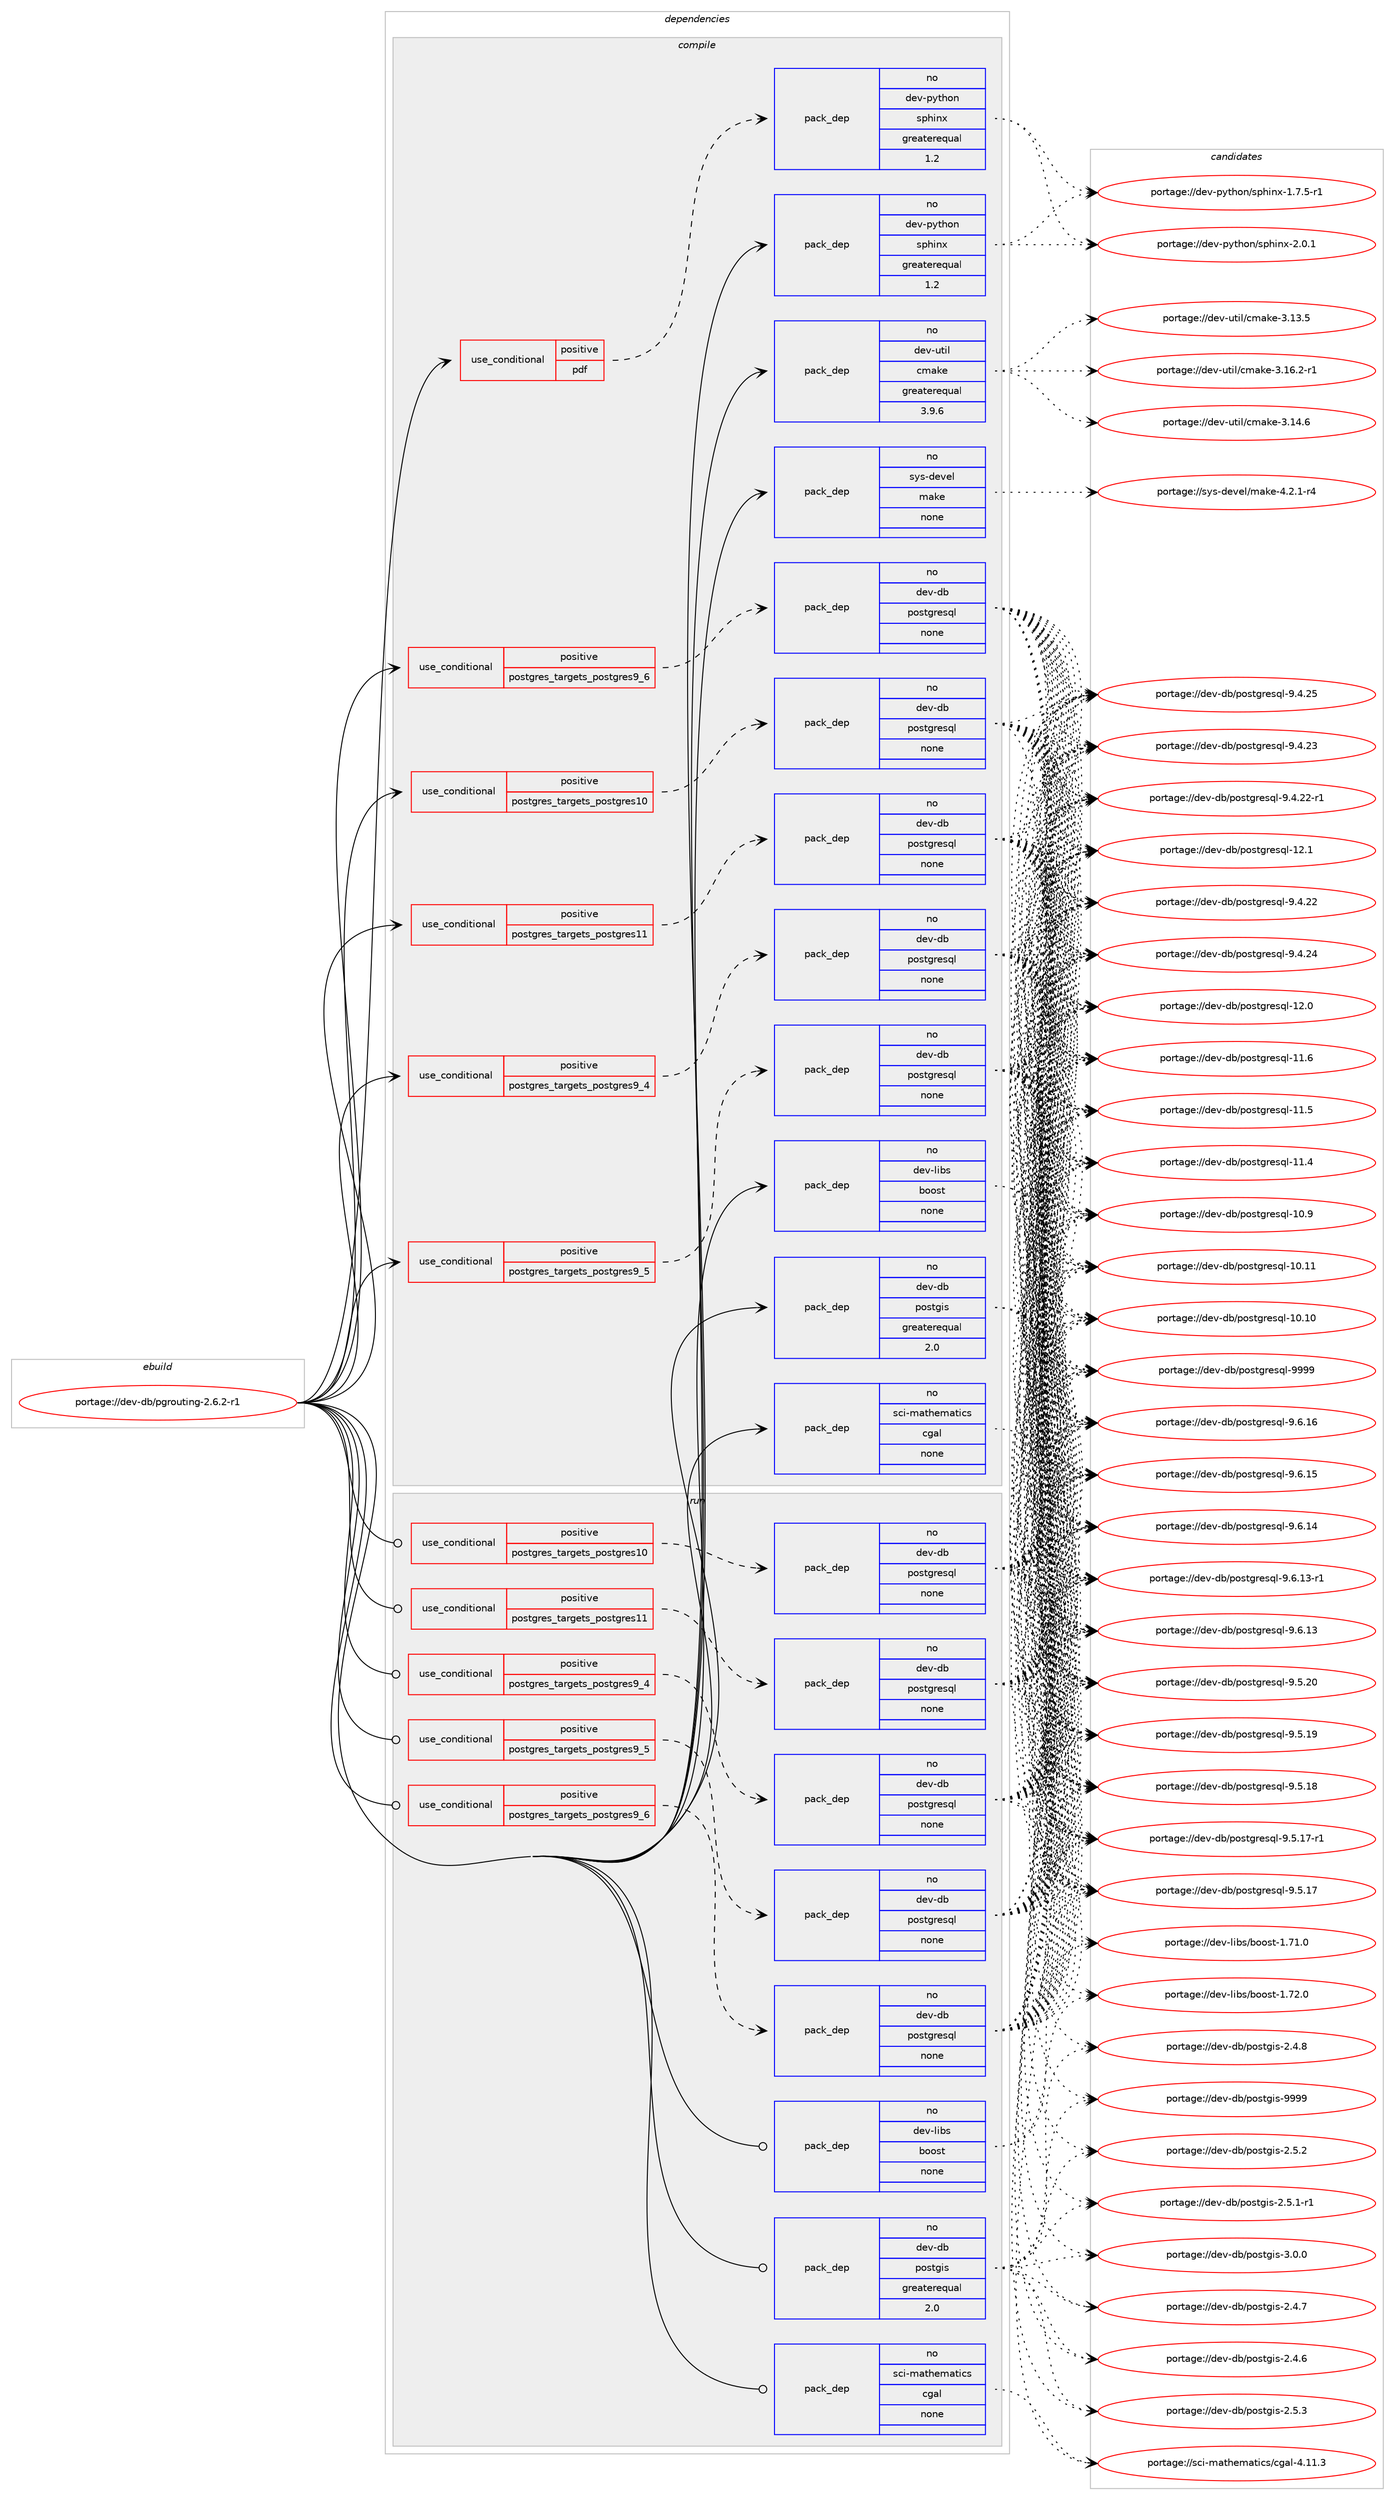 digraph prolog {

# *************
# Graph options
# *************

newrank=true;
concentrate=true;
compound=true;
graph [rankdir=LR,fontname=Helvetica,fontsize=10,ranksep=1.5];#, ranksep=2.5, nodesep=0.2];
edge  [arrowhead=vee];
node  [fontname=Helvetica,fontsize=10];

# **********
# The ebuild
# **********

subgraph cluster_leftcol {
color=gray;
label=<<i>ebuild</i>>;
id [label="portage://dev-db/pgrouting-2.6.2-r1", color=red, width=4, href="../dev-db/pgrouting-2.6.2-r1.svg"];
}

# ****************
# The dependencies
# ****************

subgraph cluster_midcol {
color=gray;
label=<<i>dependencies</i>>;
subgraph cluster_compile {
fillcolor="#eeeeee";
style=filled;
label=<<i>compile</i>>;
subgraph cond137490 {
dependency580432 [label=<<TABLE BORDER="0" CELLBORDER="1" CELLSPACING="0" CELLPADDING="4"><TR><TD ROWSPAN="3" CELLPADDING="10">use_conditional</TD></TR><TR><TD>positive</TD></TR><TR><TD>pdf</TD></TR></TABLE>>, shape=none, color=red];
subgraph pack435732 {
dependency580433 [label=<<TABLE BORDER="0" CELLBORDER="1" CELLSPACING="0" CELLPADDING="4" WIDTH="220"><TR><TD ROWSPAN="6" CELLPADDING="30">pack_dep</TD></TR><TR><TD WIDTH="110">no</TD></TR><TR><TD>dev-python</TD></TR><TR><TD>sphinx</TD></TR><TR><TD>greaterequal</TD></TR><TR><TD>1.2</TD></TR></TABLE>>, shape=none, color=blue];
}
dependency580432:e -> dependency580433:w [weight=20,style="dashed",arrowhead="vee"];
}
id:e -> dependency580432:w [weight=20,style="solid",arrowhead="vee"];
subgraph cond137491 {
dependency580434 [label=<<TABLE BORDER="0" CELLBORDER="1" CELLSPACING="0" CELLPADDING="4"><TR><TD ROWSPAN="3" CELLPADDING="10">use_conditional</TD></TR><TR><TD>positive</TD></TR><TR><TD>postgres_targets_postgres10</TD></TR></TABLE>>, shape=none, color=red];
subgraph pack435733 {
dependency580435 [label=<<TABLE BORDER="0" CELLBORDER="1" CELLSPACING="0" CELLPADDING="4" WIDTH="220"><TR><TD ROWSPAN="6" CELLPADDING="30">pack_dep</TD></TR><TR><TD WIDTH="110">no</TD></TR><TR><TD>dev-db</TD></TR><TR><TD>postgresql</TD></TR><TR><TD>none</TD></TR><TR><TD></TD></TR></TABLE>>, shape=none, color=blue];
}
dependency580434:e -> dependency580435:w [weight=20,style="dashed",arrowhead="vee"];
}
id:e -> dependency580434:w [weight=20,style="solid",arrowhead="vee"];
subgraph cond137492 {
dependency580436 [label=<<TABLE BORDER="0" CELLBORDER="1" CELLSPACING="0" CELLPADDING="4"><TR><TD ROWSPAN="3" CELLPADDING="10">use_conditional</TD></TR><TR><TD>positive</TD></TR><TR><TD>postgres_targets_postgres11</TD></TR></TABLE>>, shape=none, color=red];
subgraph pack435734 {
dependency580437 [label=<<TABLE BORDER="0" CELLBORDER="1" CELLSPACING="0" CELLPADDING="4" WIDTH="220"><TR><TD ROWSPAN="6" CELLPADDING="30">pack_dep</TD></TR><TR><TD WIDTH="110">no</TD></TR><TR><TD>dev-db</TD></TR><TR><TD>postgresql</TD></TR><TR><TD>none</TD></TR><TR><TD></TD></TR></TABLE>>, shape=none, color=blue];
}
dependency580436:e -> dependency580437:w [weight=20,style="dashed",arrowhead="vee"];
}
id:e -> dependency580436:w [weight=20,style="solid",arrowhead="vee"];
subgraph cond137493 {
dependency580438 [label=<<TABLE BORDER="0" CELLBORDER="1" CELLSPACING="0" CELLPADDING="4"><TR><TD ROWSPAN="3" CELLPADDING="10">use_conditional</TD></TR><TR><TD>positive</TD></TR><TR><TD>postgres_targets_postgres9_4</TD></TR></TABLE>>, shape=none, color=red];
subgraph pack435735 {
dependency580439 [label=<<TABLE BORDER="0" CELLBORDER="1" CELLSPACING="0" CELLPADDING="4" WIDTH="220"><TR><TD ROWSPAN="6" CELLPADDING="30">pack_dep</TD></TR><TR><TD WIDTH="110">no</TD></TR><TR><TD>dev-db</TD></TR><TR><TD>postgresql</TD></TR><TR><TD>none</TD></TR><TR><TD></TD></TR></TABLE>>, shape=none, color=blue];
}
dependency580438:e -> dependency580439:w [weight=20,style="dashed",arrowhead="vee"];
}
id:e -> dependency580438:w [weight=20,style="solid",arrowhead="vee"];
subgraph cond137494 {
dependency580440 [label=<<TABLE BORDER="0" CELLBORDER="1" CELLSPACING="0" CELLPADDING="4"><TR><TD ROWSPAN="3" CELLPADDING="10">use_conditional</TD></TR><TR><TD>positive</TD></TR><TR><TD>postgres_targets_postgres9_5</TD></TR></TABLE>>, shape=none, color=red];
subgraph pack435736 {
dependency580441 [label=<<TABLE BORDER="0" CELLBORDER="1" CELLSPACING="0" CELLPADDING="4" WIDTH="220"><TR><TD ROWSPAN="6" CELLPADDING="30">pack_dep</TD></TR><TR><TD WIDTH="110">no</TD></TR><TR><TD>dev-db</TD></TR><TR><TD>postgresql</TD></TR><TR><TD>none</TD></TR><TR><TD></TD></TR></TABLE>>, shape=none, color=blue];
}
dependency580440:e -> dependency580441:w [weight=20,style="dashed",arrowhead="vee"];
}
id:e -> dependency580440:w [weight=20,style="solid",arrowhead="vee"];
subgraph cond137495 {
dependency580442 [label=<<TABLE BORDER="0" CELLBORDER="1" CELLSPACING="0" CELLPADDING="4"><TR><TD ROWSPAN="3" CELLPADDING="10">use_conditional</TD></TR><TR><TD>positive</TD></TR><TR><TD>postgres_targets_postgres9_6</TD></TR></TABLE>>, shape=none, color=red];
subgraph pack435737 {
dependency580443 [label=<<TABLE BORDER="0" CELLBORDER="1" CELLSPACING="0" CELLPADDING="4" WIDTH="220"><TR><TD ROWSPAN="6" CELLPADDING="30">pack_dep</TD></TR><TR><TD WIDTH="110">no</TD></TR><TR><TD>dev-db</TD></TR><TR><TD>postgresql</TD></TR><TR><TD>none</TD></TR><TR><TD></TD></TR></TABLE>>, shape=none, color=blue];
}
dependency580442:e -> dependency580443:w [weight=20,style="dashed",arrowhead="vee"];
}
id:e -> dependency580442:w [weight=20,style="solid",arrowhead="vee"];
subgraph pack435738 {
dependency580444 [label=<<TABLE BORDER="0" CELLBORDER="1" CELLSPACING="0" CELLPADDING="4" WIDTH="220"><TR><TD ROWSPAN="6" CELLPADDING="30">pack_dep</TD></TR><TR><TD WIDTH="110">no</TD></TR><TR><TD>dev-db</TD></TR><TR><TD>postgis</TD></TR><TR><TD>greaterequal</TD></TR><TR><TD>2.0</TD></TR></TABLE>>, shape=none, color=blue];
}
id:e -> dependency580444:w [weight=20,style="solid",arrowhead="vee"];
subgraph pack435739 {
dependency580445 [label=<<TABLE BORDER="0" CELLBORDER="1" CELLSPACING="0" CELLPADDING="4" WIDTH="220"><TR><TD ROWSPAN="6" CELLPADDING="30">pack_dep</TD></TR><TR><TD WIDTH="110">no</TD></TR><TR><TD>dev-libs</TD></TR><TR><TD>boost</TD></TR><TR><TD>none</TD></TR><TR><TD></TD></TR></TABLE>>, shape=none, color=blue];
}
id:e -> dependency580445:w [weight=20,style="solid",arrowhead="vee"];
subgraph pack435740 {
dependency580446 [label=<<TABLE BORDER="0" CELLBORDER="1" CELLSPACING="0" CELLPADDING="4" WIDTH="220"><TR><TD ROWSPAN="6" CELLPADDING="30">pack_dep</TD></TR><TR><TD WIDTH="110">no</TD></TR><TR><TD>dev-python</TD></TR><TR><TD>sphinx</TD></TR><TR><TD>greaterequal</TD></TR><TR><TD>1.2</TD></TR></TABLE>>, shape=none, color=blue];
}
id:e -> dependency580446:w [weight=20,style="solid",arrowhead="vee"];
subgraph pack435741 {
dependency580447 [label=<<TABLE BORDER="0" CELLBORDER="1" CELLSPACING="0" CELLPADDING="4" WIDTH="220"><TR><TD ROWSPAN="6" CELLPADDING="30">pack_dep</TD></TR><TR><TD WIDTH="110">no</TD></TR><TR><TD>dev-util</TD></TR><TR><TD>cmake</TD></TR><TR><TD>greaterequal</TD></TR><TR><TD>3.9.6</TD></TR></TABLE>>, shape=none, color=blue];
}
id:e -> dependency580447:w [weight=20,style="solid",arrowhead="vee"];
subgraph pack435742 {
dependency580448 [label=<<TABLE BORDER="0" CELLBORDER="1" CELLSPACING="0" CELLPADDING="4" WIDTH="220"><TR><TD ROWSPAN="6" CELLPADDING="30">pack_dep</TD></TR><TR><TD WIDTH="110">no</TD></TR><TR><TD>sci-mathematics</TD></TR><TR><TD>cgal</TD></TR><TR><TD>none</TD></TR><TR><TD></TD></TR></TABLE>>, shape=none, color=blue];
}
id:e -> dependency580448:w [weight=20,style="solid",arrowhead="vee"];
subgraph pack435743 {
dependency580449 [label=<<TABLE BORDER="0" CELLBORDER="1" CELLSPACING="0" CELLPADDING="4" WIDTH="220"><TR><TD ROWSPAN="6" CELLPADDING="30">pack_dep</TD></TR><TR><TD WIDTH="110">no</TD></TR><TR><TD>sys-devel</TD></TR><TR><TD>make</TD></TR><TR><TD>none</TD></TR><TR><TD></TD></TR></TABLE>>, shape=none, color=blue];
}
id:e -> dependency580449:w [weight=20,style="solid",arrowhead="vee"];
}
subgraph cluster_compileandrun {
fillcolor="#eeeeee";
style=filled;
label=<<i>compile and run</i>>;
}
subgraph cluster_run {
fillcolor="#eeeeee";
style=filled;
label=<<i>run</i>>;
subgraph cond137496 {
dependency580450 [label=<<TABLE BORDER="0" CELLBORDER="1" CELLSPACING="0" CELLPADDING="4"><TR><TD ROWSPAN="3" CELLPADDING="10">use_conditional</TD></TR><TR><TD>positive</TD></TR><TR><TD>postgres_targets_postgres10</TD></TR></TABLE>>, shape=none, color=red];
subgraph pack435744 {
dependency580451 [label=<<TABLE BORDER="0" CELLBORDER="1" CELLSPACING="0" CELLPADDING="4" WIDTH="220"><TR><TD ROWSPAN="6" CELLPADDING="30">pack_dep</TD></TR><TR><TD WIDTH="110">no</TD></TR><TR><TD>dev-db</TD></TR><TR><TD>postgresql</TD></TR><TR><TD>none</TD></TR><TR><TD></TD></TR></TABLE>>, shape=none, color=blue];
}
dependency580450:e -> dependency580451:w [weight=20,style="dashed",arrowhead="vee"];
}
id:e -> dependency580450:w [weight=20,style="solid",arrowhead="odot"];
subgraph cond137497 {
dependency580452 [label=<<TABLE BORDER="0" CELLBORDER="1" CELLSPACING="0" CELLPADDING="4"><TR><TD ROWSPAN="3" CELLPADDING="10">use_conditional</TD></TR><TR><TD>positive</TD></TR><TR><TD>postgres_targets_postgres11</TD></TR></TABLE>>, shape=none, color=red];
subgraph pack435745 {
dependency580453 [label=<<TABLE BORDER="0" CELLBORDER="1" CELLSPACING="0" CELLPADDING="4" WIDTH="220"><TR><TD ROWSPAN="6" CELLPADDING="30">pack_dep</TD></TR><TR><TD WIDTH="110">no</TD></TR><TR><TD>dev-db</TD></TR><TR><TD>postgresql</TD></TR><TR><TD>none</TD></TR><TR><TD></TD></TR></TABLE>>, shape=none, color=blue];
}
dependency580452:e -> dependency580453:w [weight=20,style="dashed",arrowhead="vee"];
}
id:e -> dependency580452:w [weight=20,style="solid",arrowhead="odot"];
subgraph cond137498 {
dependency580454 [label=<<TABLE BORDER="0" CELLBORDER="1" CELLSPACING="0" CELLPADDING="4"><TR><TD ROWSPAN="3" CELLPADDING="10">use_conditional</TD></TR><TR><TD>positive</TD></TR><TR><TD>postgres_targets_postgres9_4</TD></TR></TABLE>>, shape=none, color=red];
subgraph pack435746 {
dependency580455 [label=<<TABLE BORDER="0" CELLBORDER="1" CELLSPACING="0" CELLPADDING="4" WIDTH="220"><TR><TD ROWSPAN="6" CELLPADDING="30">pack_dep</TD></TR><TR><TD WIDTH="110">no</TD></TR><TR><TD>dev-db</TD></TR><TR><TD>postgresql</TD></TR><TR><TD>none</TD></TR><TR><TD></TD></TR></TABLE>>, shape=none, color=blue];
}
dependency580454:e -> dependency580455:w [weight=20,style="dashed",arrowhead="vee"];
}
id:e -> dependency580454:w [weight=20,style="solid",arrowhead="odot"];
subgraph cond137499 {
dependency580456 [label=<<TABLE BORDER="0" CELLBORDER="1" CELLSPACING="0" CELLPADDING="4"><TR><TD ROWSPAN="3" CELLPADDING="10">use_conditional</TD></TR><TR><TD>positive</TD></TR><TR><TD>postgres_targets_postgres9_5</TD></TR></TABLE>>, shape=none, color=red];
subgraph pack435747 {
dependency580457 [label=<<TABLE BORDER="0" CELLBORDER="1" CELLSPACING="0" CELLPADDING="4" WIDTH="220"><TR><TD ROWSPAN="6" CELLPADDING="30">pack_dep</TD></TR><TR><TD WIDTH="110">no</TD></TR><TR><TD>dev-db</TD></TR><TR><TD>postgresql</TD></TR><TR><TD>none</TD></TR><TR><TD></TD></TR></TABLE>>, shape=none, color=blue];
}
dependency580456:e -> dependency580457:w [weight=20,style="dashed",arrowhead="vee"];
}
id:e -> dependency580456:w [weight=20,style="solid",arrowhead="odot"];
subgraph cond137500 {
dependency580458 [label=<<TABLE BORDER="0" CELLBORDER="1" CELLSPACING="0" CELLPADDING="4"><TR><TD ROWSPAN="3" CELLPADDING="10">use_conditional</TD></TR><TR><TD>positive</TD></TR><TR><TD>postgres_targets_postgres9_6</TD></TR></TABLE>>, shape=none, color=red];
subgraph pack435748 {
dependency580459 [label=<<TABLE BORDER="0" CELLBORDER="1" CELLSPACING="0" CELLPADDING="4" WIDTH="220"><TR><TD ROWSPAN="6" CELLPADDING="30">pack_dep</TD></TR><TR><TD WIDTH="110">no</TD></TR><TR><TD>dev-db</TD></TR><TR><TD>postgresql</TD></TR><TR><TD>none</TD></TR><TR><TD></TD></TR></TABLE>>, shape=none, color=blue];
}
dependency580458:e -> dependency580459:w [weight=20,style="dashed",arrowhead="vee"];
}
id:e -> dependency580458:w [weight=20,style="solid",arrowhead="odot"];
subgraph pack435749 {
dependency580460 [label=<<TABLE BORDER="0" CELLBORDER="1" CELLSPACING="0" CELLPADDING="4" WIDTH="220"><TR><TD ROWSPAN="6" CELLPADDING="30">pack_dep</TD></TR><TR><TD WIDTH="110">no</TD></TR><TR><TD>dev-db</TD></TR><TR><TD>postgis</TD></TR><TR><TD>greaterequal</TD></TR><TR><TD>2.0</TD></TR></TABLE>>, shape=none, color=blue];
}
id:e -> dependency580460:w [weight=20,style="solid",arrowhead="odot"];
subgraph pack435750 {
dependency580461 [label=<<TABLE BORDER="0" CELLBORDER="1" CELLSPACING="0" CELLPADDING="4" WIDTH="220"><TR><TD ROWSPAN="6" CELLPADDING="30">pack_dep</TD></TR><TR><TD WIDTH="110">no</TD></TR><TR><TD>dev-libs</TD></TR><TR><TD>boost</TD></TR><TR><TD>none</TD></TR><TR><TD></TD></TR></TABLE>>, shape=none, color=blue];
}
id:e -> dependency580461:w [weight=20,style="solid",arrowhead="odot"];
subgraph pack435751 {
dependency580462 [label=<<TABLE BORDER="0" CELLBORDER="1" CELLSPACING="0" CELLPADDING="4" WIDTH="220"><TR><TD ROWSPAN="6" CELLPADDING="30">pack_dep</TD></TR><TR><TD WIDTH="110">no</TD></TR><TR><TD>sci-mathematics</TD></TR><TR><TD>cgal</TD></TR><TR><TD>none</TD></TR><TR><TD></TD></TR></TABLE>>, shape=none, color=blue];
}
id:e -> dependency580462:w [weight=20,style="solid",arrowhead="odot"];
}
}

# **************
# The candidates
# **************

subgraph cluster_choices {
rank=same;
color=gray;
label=<<i>candidates</i>>;

subgraph choice435732 {
color=black;
nodesep=1;
choice1001011184511212111610411111047115112104105110120455046484649 [label="portage://dev-python/sphinx-2.0.1", color=red, width=4,href="../dev-python/sphinx-2.0.1.svg"];
choice10010111845112121116104111110471151121041051101204549465546534511449 [label="portage://dev-python/sphinx-1.7.5-r1", color=red, width=4,href="../dev-python/sphinx-1.7.5-r1.svg"];
dependency580433:e -> choice1001011184511212111610411111047115112104105110120455046484649:w [style=dotted,weight="100"];
dependency580433:e -> choice10010111845112121116104111110471151121041051101204549465546534511449:w [style=dotted,weight="100"];
}
subgraph choice435733 {
color=black;
nodesep=1;
choice1001011184510098471121111151161031141011151131084557575757 [label="portage://dev-db/postgresql-9999", color=red, width=4,href="../dev-db/postgresql-9999.svg"];
choice10010111845100984711211111511610311410111511310845574654464954 [label="portage://dev-db/postgresql-9.6.16", color=red, width=4,href="../dev-db/postgresql-9.6.16.svg"];
choice10010111845100984711211111511610311410111511310845574654464953 [label="portage://dev-db/postgresql-9.6.15", color=red, width=4,href="../dev-db/postgresql-9.6.15.svg"];
choice10010111845100984711211111511610311410111511310845574654464952 [label="portage://dev-db/postgresql-9.6.14", color=red, width=4,href="../dev-db/postgresql-9.6.14.svg"];
choice100101118451009847112111115116103114101115113108455746544649514511449 [label="portage://dev-db/postgresql-9.6.13-r1", color=red, width=4,href="../dev-db/postgresql-9.6.13-r1.svg"];
choice10010111845100984711211111511610311410111511310845574654464951 [label="portage://dev-db/postgresql-9.6.13", color=red, width=4,href="../dev-db/postgresql-9.6.13.svg"];
choice10010111845100984711211111511610311410111511310845574653465048 [label="portage://dev-db/postgresql-9.5.20", color=red, width=4,href="../dev-db/postgresql-9.5.20.svg"];
choice10010111845100984711211111511610311410111511310845574653464957 [label="portage://dev-db/postgresql-9.5.19", color=red, width=4,href="../dev-db/postgresql-9.5.19.svg"];
choice10010111845100984711211111511610311410111511310845574653464956 [label="portage://dev-db/postgresql-9.5.18", color=red, width=4,href="../dev-db/postgresql-9.5.18.svg"];
choice100101118451009847112111115116103114101115113108455746534649554511449 [label="portage://dev-db/postgresql-9.5.17-r1", color=red, width=4,href="../dev-db/postgresql-9.5.17-r1.svg"];
choice10010111845100984711211111511610311410111511310845574653464955 [label="portage://dev-db/postgresql-9.5.17", color=red, width=4,href="../dev-db/postgresql-9.5.17.svg"];
choice10010111845100984711211111511610311410111511310845574652465053 [label="portage://dev-db/postgresql-9.4.25", color=red, width=4,href="../dev-db/postgresql-9.4.25.svg"];
choice10010111845100984711211111511610311410111511310845574652465052 [label="portage://dev-db/postgresql-9.4.24", color=red, width=4,href="../dev-db/postgresql-9.4.24.svg"];
choice10010111845100984711211111511610311410111511310845574652465051 [label="portage://dev-db/postgresql-9.4.23", color=red, width=4,href="../dev-db/postgresql-9.4.23.svg"];
choice100101118451009847112111115116103114101115113108455746524650504511449 [label="portage://dev-db/postgresql-9.4.22-r1", color=red, width=4,href="../dev-db/postgresql-9.4.22-r1.svg"];
choice10010111845100984711211111511610311410111511310845574652465050 [label="portage://dev-db/postgresql-9.4.22", color=red, width=4,href="../dev-db/postgresql-9.4.22.svg"];
choice1001011184510098471121111151161031141011151131084549504649 [label="portage://dev-db/postgresql-12.1", color=red, width=4,href="../dev-db/postgresql-12.1.svg"];
choice1001011184510098471121111151161031141011151131084549504648 [label="portage://dev-db/postgresql-12.0", color=red, width=4,href="../dev-db/postgresql-12.0.svg"];
choice1001011184510098471121111151161031141011151131084549494654 [label="portage://dev-db/postgresql-11.6", color=red, width=4,href="../dev-db/postgresql-11.6.svg"];
choice1001011184510098471121111151161031141011151131084549494653 [label="portage://dev-db/postgresql-11.5", color=red, width=4,href="../dev-db/postgresql-11.5.svg"];
choice1001011184510098471121111151161031141011151131084549494652 [label="portage://dev-db/postgresql-11.4", color=red, width=4,href="../dev-db/postgresql-11.4.svg"];
choice1001011184510098471121111151161031141011151131084549484657 [label="portage://dev-db/postgresql-10.9", color=red, width=4,href="../dev-db/postgresql-10.9.svg"];
choice100101118451009847112111115116103114101115113108454948464949 [label="portage://dev-db/postgresql-10.11", color=red, width=4,href="../dev-db/postgresql-10.11.svg"];
choice100101118451009847112111115116103114101115113108454948464948 [label="portage://dev-db/postgresql-10.10", color=red, width=4,href="../dev-db/postgresql-10.10.svg"];
dependency580435:e -> choice1001011184510098471121111151161031141011151131084557575757:w [style=dotted,weight="100"];
dependency580435:e -> choice10010111845100984711211111511610311410111511310845574654464954:w [style=dotted,weight="100"];
dependency580435:e -> choice10010111845100984711211111511610311410111511310845574654464953:w [style=dotted,weight="100"];
dependency580435:e -> choice10010111845100984711211111511610311410111511310845574654464952:w [style=dotted,weight="100"];
dependency580435:e -> choice100101118451009847112111115116103114101115113108455746544649514511449:w [style=dotted,weight="100"];
dependency580435:e -> choice10010111845100984711211111511610311410111511310845574654464951:w [style=dotted,weight="100"];
dependency580435:e -> choice10010111845100984711211111511610311410111511310845574653465048:w [style=dotted,weight="100"];
dependency580435:e -> choice10010111845100984711211111511610311410111511310845574653464957:w [style=dotted,weight="100"];
dependency580435:e -> choice10010111845100984711211111511610311410111511310845574653464956:w [style=dotted,weight="100"];
dependency580435:e -> choice100101118451009847112111115116103114101115113108455746534649554511449:w [style=dotted,weight="100"];
dependency580435:e -> choice10010111845100984711211111511610311410111511310845574653464955:w [style=dotted,weight="100"];
dependency580435:e -> choice10010111845100984711211111511610311410111511310845574652465053:w [style=dotted,weight="100"];
dependency580435:e -> choice10010111845100984711211111511610311410111511310845574652465052:w [style=dotted,weight="100"];
dependency580435:e -> choice10010111845100984711211111511610311410111511310845574652465051:w [style=dotted,weight="100"];
dependency580435:e -> choice100101118451009847112111115116103114101115113108455746524650504511449:w [style=dotted,weight="100"];
dependency580435:e -> choice10010111845100984711211111511610311410111511310845574652465050:w [style=dotted,weight="100"];
dependency580435:e -> choice1001011184510098471121111151161031141011151131084549504649:w [style=dotted,weight="100"];
dependency580435:e -> choice1001011184510098471121111151161031141011151131084549504648:w [style=dotted,weight="100"];
dependency580435:e -> choice1001011184510098471121111151161031141011151131084549494654:w [style=dotted,weight="100"];
dependency580435:e -> choice1001011184510098471121111151161031141011151131084549494653:w [style=dotted,weight="100"];
dependency580435:e -> choice1001011184510098471121111151161031141011151131084549494652:w [style=dotted,weight="100"];
dependency580435:e -> choice1001011184510098471121111151161031141011151131084549484657:w [style=dotted,weight="100"];
dependency580435:e -> choice100101118451009847112111115116103114101115113108454948464949:w [style=dotted,weight="100"];
dependency580435:e -> choice100101118451009847112111115116103114101115113108454948464948:w [style=dotted,weight="100"];
}
subgraph choice435734 {
color=black;
nodesep=1;
choice1001011184510098471121111151161031141011151131084557575757 [label="portage://dev-db/postgresql-9999", color=red, width=4,href="../dev-db/postgresql-9999.svg"];
choice10010111845100984711211111511610311410111511310845574654464954 [label="portage://dev-db/postgresql-9.6.16", color=red, width=4,href="../dev-db/postgresql-9.6.16.svg"];
choice10010111845100984711211111511610311410111511310845574654464953 [label="portage://dev-db/postgresql-9.6.15", color=red, width=4,href="../dev-db/postgresql-9.6.15.svg"];
choice10010111845100984711211111511610311410111511310845574654464952 [label="portage://dev-db/postgresql-9.6.14", color=red, width=4,href="../dev-db/postgresql-9.6.14.svg"];
choice100101118451009847112111115116103114101115113108455746544649514511449 [label="portage://dev-db/postgresql-9.6.13-r1", color=red, width=4,href="../dev-db/postgresql-9.6.13-r1.svg"];
choice10010111845100984711211111511610311410111511310845574654464951 [label="portage://dev-db/postgresql-9.6.13", color=red, width=4,href="../dev-db/postgresql-9.6.13.svg"];
choice10010111845100984711211111511610311410111511310845574653465048 [label="portage://dev-db/postgresql-9.5.20", color=red, width=4,href="../dev-db/postgresql-9.5.20.svg"];
choice10010111845100984711211111511610311410111511310845574653464957 [label="portage://dev-db/postgresql-9.5.19", color=red, width=4,href="../dev-db/postgresql-9.5.19.svg"];
choice10010111845100984711211111511610311410111511310845574653464956 [label="portage://dev-db/postgresql-9.5.18", color=red, width=4,href="../dev-db/postgresql-9.5.18.svg"];
choice100101118451009847112111115116103114101115113108455746534649554511449 [label="portage://dev-db/postgresql-9.5.17-r1", color=red, width=4,href="../dev-db/postgresql-9.5.17-r1.svg"];
choice10010111845100984711211111511610311410111511310845574653464955 [label="portage://dev-db/postgresql-9.5.17", color=red, width=4,href="../dev-db/postgresql-9.5.17.svg"];
choice10010111845100984711211111511610311410111511310845574652465053 [label="portage://dev-db/postgresql-9.4.25", color=red, width=4,href="../dev-db/postgresql-9.4.25.svg"];
choice10010111845100984711211111511610311410111511310845574652465052 [label="portage://dev-db/postgresql-9.4.24", color=red, width=4,href="../dev-db/postgresql-9.4.24.svg"];
choice10010111845100984711211111511610311410111511310845574652465051 [label="portage://dev-db/postgresql-9.4.23", color=red, width=4,href="../dev-db/postgresql-9.4.23.svg"];
choice100101118451009847112111115116103114101115113108455746524650504511449 [label="portage://dev-db/postgresql-9.4.22-r1", color=red, width=4,href="../dev-db/postgresql-9.4.22-r1.svg"];
choice10010111845100984711211111511610311410111511310845574652465050 [label="portage://dev-db/postgresql-9.4.22", color=red, width=4,href="../dev-db/postgresql-9.4.22.svg"];
choice1001011184510098471121111151161031141011151131084549504649 [label="portage://dev-db/postgresql-12.1", color=red, width=4,href="../dev-db/postgresql-12.1.svg"];
choice1001011184510098471121111151161031141011151131084549504648 [label="portage://dev-db/postgresql-12.0", color=red, width=4,href="../dev-db/postgresql-12.0.svg"];
choice1001011184510098471121111151161031141011151131084549494654 [label="portage://dev-db/postgresql-11.6", color=red, width=4,href="../dev-db/postgresql-11.6.svg"];
choice1001011184510098471121111151161031141011151131084549494653 [label="portage://dev-db/postgresql-11.5", color=red, width=4,href="../dev-db/postgresql-11.5.svg"];
choice1001011184510098471121111151161031141011151131084549494652 [label="portage://dev-db/postgresql-11.4", color=red, width=4,href="../dev-db/postgresql-11.4.svg"];
choice1001011184510098471121111151161031141011151131084549484657 [label="portage://dev-db/postgresql-10.9", color=red, width=4,href="../dev-db/postgresql-10.9.svg"];
choice100101118451009847112111115116103114101115113108454948464949 [label="portage://dev-db/postgresql-10.11", color=red, width=4,href="../dev-db/postgresql-10.11.svg"];
choice100101118451009847112111115116103114101115113108454948464948 [label="portage://dev-db/postgresql-10.10", color=red, width=4,href="../dev-db/postgresql-10.10.svg"];
dependency580437:e -> choice1001011184510098471121111151161031141011151131084557575757:w [style=dotted,weight="100"];
dependency580437:e -> choice10010111845100984711211111511610311410111511310845574654464954:w [style=dotted,weight="100"];
dependency580437:e -> choice10010111845100984711211111511610311410111511310845574654464953:w [style=dotted,weight="100"];
dependency580437:e -> choice10010111845100984711211111511610311410111511310845574654464952:w [style=dotted,weight="100"];
dependency580437:e -> choice100101118451009847112111115116103114101115113108455746544649514511449:w [style=dotted,weight="100"];
dependency580437:e -> choice10010111845100984711211111511610311410111511310845574654464951:w [style=dotted,weight="100"];
dependency580437:e -> choice10010111845100984711211111511610311410111511310845574653465048:w [style=dotted,weight="100"];
dependency580437:e -> choice10010111845100984711211111511610311410111511310845574653464957:w [style=dotted,weight="100"];
dependency580437:e -> choice10010111845100984711211111511610311410111511310845574653464956:w [style=dotted,weight="100"];
dependency580437:e -> choice100101118451009847112111115116103114101115113108455746534649554511449:w [style=dotted,weight="100"];
dependency580437:e -> choice10010111845100984711211111511610311410111511310845574653464955:w [style=dotted,weight="100"];
dependency580437:e -> choice10010111845100984711211111511610311410111511310845574652465053:w [style=dotted,weight="100"];
dependency580437:e -> choice10010111845100984711211111511610311410111511310845574652465052:w [style=dotted,weight="100"];
dependency580437:e -> choice10010111845100984711211111511610311410111511310845574652465051:w [style=dotted,weight="100"];
dependency580437:e -> choice100101118451009847112111115116103114101115113108455746524650504511449:w [style=dotted,weight="100"];
dependency580437:e -> choice10010111845100984711211111511610311410111511310845574652465050:w [style=dotted,weight="100"];
dependency580437:e -> choice1001011184510098471121111151161031141011151131084549504649:w [style=dotted,weight="100"];
dependency580437:e -> choice1001011184510098471121111151161031141011151131084549504648:w [style=dotted,weight="100"];
dependency580437:e -> choice1001011184510098471121111151161031141011151131084549494654:w [style=dotted,weight="100"];
dependency580437:e -> choice1001011184510098471121111151161031141011151131084549494653:w [style=dotted,weight="100"];
dependency580437:e -> choice1001011184510098471121111151161031141011151131084549494652:w [style=dotted,weight="100"];
dependency580437:e -> choice1001011184510098471121111151161031141011151131084549484657:w [style=dotted,weight="100"];
dependency580437:e -> choice100101118451009847112111115116103114101115113108454948464949:w [style=dotted,weight="100"];
dependency580437:e -> choice100101118451009847112111115116103114101115113108454948464948:w [style=dotted,weight="100"];
}
subgraph choice435735 {
color=black;
nodesep=1;
choice1001011184510098471121111151161031141011151131084557575757 [label="portage://dev-db/postgresql-9999", color=red, width=4,href="../dev-db/postgresql-9999.svg"];
choice10010111845100984711211111511610311410111511310845574654464954 [label="portage://dev-db/postgresql-9.6.16", color=red, width=4,href="../dev-db/postgresql-9.6.16.svg"];
choice10010111845100984711211111511610311410111511310845574654464953 [label="portage://dev-db/postgresql-9.6.15", color=red, width=4,href="../dev-db/postgresql-9.6.15.svg"];
choice10010111845100984711211111511610311410111511310845574654464952 [label="portage://dev-db/postgresql-9.6.14", color=red, width=4,href="../dev-db/postgresql-9.6.14.svg"];
choice100101118451009847112111115116103114101115113108455746544649514511449 [label="portage://dev-db/postgresql-9.6.13-r1", color=red, width=4,href="../dev-db/postgresql-9.6.13-r1.svg"];
choice10010111845100984711211111511610311410111511310845574654464951 [label="portage://dev-db/postgresql-9.6.13", color=red, width=4,href="../dev-db/postgresql-9.6.13.svg"];
choice10010111845100984711211111511610311410111511310845574653465048 [label="portage://dev-db/postgresql-9.5.20", color=red, width=4,href="../dev-db/postgresql-9.5.20.svg"];
choice10010111845100984711211111511610311410111511310845574653464957 [label="portage://dev-db/postgresql-9.5.19", color=red, width=4,href="../dev-db/postgresql-9.5.19.svg"];
choice10010111845100984711211111511610311410111511310845574653464956 [label="portage://dev-db/postgresql-9.5.18", color=red, width=4,href="../dev-db/postgresql-9.5.18.svg"];
choice100101118451009847112111115116103114101115113108455746534649554511449 [label="portage://dev-db/postgresql-9.5.17-r1", color=red, width=4,href="../dev-db/postgresql-9.5.17-r1.svg"];
choice10010111845100984711211111511610311410111511310845574653464955 [label="portage://dev-db/postgresql-9.5.17", color=red, width=4,href="../dev-db/postgresql-9.5.17.svg"];
choice10010111845100984711211111511610311410111511310845574652465053 [label="portage://dev-db/postgresql-9.4.25", color=red, width=4,href="../dev-db/postgresql-9.4.25.svg"];
choice10010111845100984711211111511610311410111511310845574652465052 [label="portage://dev-db/postgresql-9.4.24", color=red, width=4,href="../dev-db/postgresql-9.4.24.svg"];
choice10010111845100984711211111511610311410111511310845574652465051 [label="portage://dev-db/postgresql-9.4.23", color=red, width=4,href="../dev-db/postgresql-9.4.23.svg"];
choice100101118451009847112111115116103114101115113108455746524650504511449 [label="portage://dev-db/postgresql-9.4.22-r1", color=red, width=4,href="../dev-db/postgresql-9.4.22-r1.svg"];
choice10010111845100984711211111511610311410111511310845574652465050 [label="portage://dev-db/postgresql-9.4.22", color=red, width=4,href="../dev-db/postgresql-9.4.22.svg"];
choice1001011184510098471121111151161031141011151131084549504649 [label="portage://dev-db/postgresql-12.1", color=red, width=4,href="../dev-db/postgresql-12.1.svg"];
choice1001011184510098471121111151161031141011151131084549504648 [label="portage://dev-db/postgresql-12.0", color=red, width=4,href="../dev-db/postgresql-12.0.svg"];
choice1001011184510098471121111151161031141011151131084549494654 [label="portage://dev-db/postgresql-11.6", color=red, width=4,href="../dev-db/postgresql-11.6.svg"];
choice1001011184510098471121111151161031141011151131084549494653 [label="portage://dev-db/postgresql-11.5", color=red, width=4,href="../dev-db/postgresql-11.5.svg"];
choice1001011184510098471121111151161031141011151131084549494652 [label="portage://dev-db/postgresql-11.4", color=red, width=4,href="../dev-db/postgresql-11.4.svg"];
choice1001011184510098471121111151161031141011151131084549484657 [label="portage://dev-db/postgresql-10.9", color=red, width=4,href="../dev-db/postgresql-10.9.svg"];
choice100101118451009847112111115116103114101115113108454948464949 [label="portage://dev-db/postgresql-10.11", color=red, width=4,href="../dev-db/postgresql-10.11.svg"];
choice100101118451009847112111115116103114101115113108454948464948 [label="portage://dev-db/postgresql-10.10", color=red, width=4,href="../dev-db/postgresql-10.10.svg"];
dependency580439:e -> choice1001011184510098471121111151161031141011151131084557575757:w [style=dotted,weight="100"];
dependency580439:e -> choice10010111845100984711211111511610311410111511310845574654464954:w [style=dotted,weight="100"];
dependency580439:e -> choice10010111845100984711211111511610311410111511310845574654464953:w [style=dotted,weight="100"];
dependency580439:e -> choice10010111845100984711211111511610311410111511310845574654464952:w [style=dotted,weight="100"];
dependency580439:e -> choice100101118451009847112111115116103114101115113108455746544649514511449:w [style=dotted,weight="100"];
dependency580439:e -> choice10010111845100984711211111511610311410111511310845574654464951:w [style=dotted,weight="100"];
dependency580439:e -> choice10010111845100984711211111511610311410111511310845574653465048:w [style=dotted,weight="100"];
dependency580439:e -> choice10010111845100984711211111511610311410111511310845574653464957:w [style=dotted,weight="100"];
dependency580439:e -> choice10010111845100984711211111511610311410111511310845574653464956:w [style=dotted,weight="100"];
dependency580439:e -> choice100101118451009847112111115116103114101115113108455746534649554511449:w [style=dotted,weight="100"];
dependency580439:e -> choice10010111845100984711211111511610311410111511310845574653464955:w [style=dotted,weight="100"];
dependency580439:e -> choice10010111845100984711211111511610311410111511310845574652465053:w [style=dotted,weight="100"];
dependency580439:e -> choice10010111845100984711211111511610311410111511310845574652465052:w [style=dotted,weight="100"];
dependency580439:e -> choice10010111845100984711211111511610311410111511310845574652465051:w [style=dotted,weight="100"];
dependency580439:e -> choice100101118451009847112111115116103114101115113108455746524650504511449:w [style=dotted,weight="100"];
dependency580439:e -> choice10010111845100984711211111511610311410111511310845574652465050:w [style=dotted,weight="100"];
dependency580439:e -> choice1001011184510098471121111151161031141011151131084549504649:w [style=dotted,weight="100"];
dependency580439:e -> choice1001011184510098471121111151161031141011151131084549504648:w [style=dotted,weight="100"];
dependency580439:e -> choice1001011184510098471121111151161031141011151131084549494654:w [style=dotted,weight="100"];
dependency580439:e -> choice1001011184510098471121111151161031141011151131084549494653:w [style=dotted,weight="100"];
dependency580439:e -> choice1001011184510098471121111151161031141011151131084549494652:w [style=dotted,weight="100"];
dependency580439:e -> choice1001011184510098471121111151161031141011151131084549484657:w [style=dotted,weight="100"];
dependency580439:e -> choice100101118451009847112111115116103114101115113108454948464949:w [style=dotted,weight="100"];
dependency580439:e -> choice100101118451009847112111115116103114101115113108454948464948:w [style=dotted,weight="100"];
}
subgraph choice435736 {
color=black;
nodesep=1;
choice1001011184510098471121111151161031141011151131084557575757 [label="portage://dev-db/postgresql-9999", color=red, width=4,href="../dev-db/postgresql-9999.svg"];
choice10010111845100984711211111511610311410111511310845574654464954 [label="portage://dev-db/postgresql-9.6.16", color=red, width=4,href="../dev-db/postgresql-9.6.16.svg"];
choice10010111845100984711211111511610311410111511310845574654464953 [label="portage://dev-db/postgresql-9.6.15", color=red, width=4,href="../dev-db/postgresql-9.6.15.svg"];
choice10010111845100984711211111511610311410111511310845574654464952 [label="portage://dev-db/postgresql-9.6.14", color=red, width=4,href="../dev-db/postgresql-9.6.14.svg"];
choice100101118451009847112111115116103114101115113108455746544649514511449 [label="portage://dev-db/postgresql-9.6.13-r1", color=red, width=4,href="../dev-db/postgresql-9.6.13-r1.svg"];
choice10010111845100984711211111511610311410111511310845574654464951 [label="portage://dev-db/postgresql-9.6.13", color=red, width=4,href="../dev-db/postgresql-9.6.13.svg"];
choice10010111845100984711211111511610311410111511310845574653465048 [label="portage://dev-db/postgresql-9.5.20", color=red, width=4,href="../dev-db/postgresql-9.5.20.svg"];
choice10010111845100984711211111511610311410111511310845574653464957 [label="portage://dev-db/postgresql-9.5.19", color=red, width=4,href="../dev-db/postgresql-9.5.19.svg"];
choice10010111845100984711211111511610311410111511310845574653464956 [label="portage://dev-db/postgresql-9.5.18", color=red, width=4,href="../dev-db/postgresql-9.5.18.svg"];
choice100101118451009847112111115116103114101115113108455746534649554511449 [label="portage://dev-db/postgresql-9.5.17-r1", color=red, width=4,href="../dev-db/postgresql-9.5.17-r1.svg"];
choice10010111845100984711211111511610311410111511310845574653464955 [label="portage://dev-db/postgresql-9.5.17", color=red, width=4,href="../dev-db/postgresql-9.5.17.svg"];
choice10010111845100984711211111511610311410111511310845574652465053 [label="portage://dev-db/postgresql-9.4.25", color=red, width=4,href="../dev-db/postgresql-9.4.25.svg"];
choice10010111845100984711211111511610311410111511310845574652465052 [label="portage://dev-db/postgresql-9.4.24", color=red, width=4,href="../dev-db/postgresql-9.4.24.svg"];
choice10010111845100984711211111511610311410111511310845574652465051 [label="portage://dev-db/postgresql-9.4.23", color=red, width=4,href="../dev-db/postgresql-9.4.23.svg"];
choice100101118451009847112111115116103114101115113108455746524650504511449 [label="portage://dev-db/postgresql-9.4.22-r1", color=red, width=4,href="../dev-db/postgresql-9.4.22-r1.svg"];
choice10010111845100984711211111511610311410111511310845574652465050 [label="portage://dev-db/postgresql-9.4.22", color=red, width=4,href="../dev-db/postgresql-9.4.22.svg"];
choice1001011184510098471121111151161031141011151131084549504649 [label="portage://dev-db/postgresql-12.1", color=red, width=4,href="../dev-db/postgresql-12.1.svg"];
choice1001011184510098471121111151161031141011151131084549504648 [label="portage://dev-db/postgresql-12.0", color=red, width=4,href="../dev-db/postgresql-12.0.svg"];
choice1001011184510098471121111151161031141011151131084549494654 [label="portage://dev-db/postgresql-11.6", color=red, width=4,href="../dev-db/postgresql-11.6.svg"];
choice1001011184510098471121111151161031141011151131084549494653 [label="portage://dev-db/postgresql-11.5", color=red, width=4,href="../dev-db/postgresql-11.5.svg"];
choice1001011184510098471121111151161031141011151131084549494652 [label="portage://dev-db/postgresql-11.4", color=red, width=4,href="../dev-db/postgresql-11.4.svg"];
choice1001011184510098471121111151161031141011151131084549484657 [label="portage://dev-db/postgresql-10.9", color=red, width=4,href="../dev-db/postgresql-10.9.svg"];
choice100101118451009847112111115116103114101115113108454948464949 [label="portage://dev-db/postgresql-10.11", color=red, width=4,href="../dev-db/postgresql-10.11.svg"];
choice100101118451009847112111115116103114101115113108454948464948 [label="portage://dev-db/postgresql-10.10", color=red, width=4,href="../dev-db/postgresql-10.10.svg"];
dependency580441:e -> choice1001011184510098471121111151161031141011151131084557575757:w [style=dotted,weight="100"];
dependency580441:e -> choice10010111845100984711211111511610311410111511310845574654464954:w [style=dotted,weight="100"];
dependency580441:e -> choice10010111845100984711211111511610311410111511310845574654464953:w [style=dotted,weight="100"];
dependency580441:e -> choice10010111845100984711211111511610311410111511310845574654464952:w [style=dotted,weight="100"];
dependency580441:e -> choice100101118451009847112111115116103114101115113108455746544649514511449:w [style=dotted,weight="100"];
dependency580441:e -> choice10010111845100984711211111511610311410111511310845574654464951:w [style=dotted,weight="100"];
dependency580441:e -> choice10010111845100984711211111511610311410111511310845574653465048:w [style=dotted,weight="100"];
dependency580441:e -> choice10010111845100984711211111511610311410111511310845574653464957:w [style=dotted,weight="100"];
dependency580441:e -> choice10010111845100984711211111511610311410111511310845574653464956:w [style=dotted,weight="100"];
dependency580441:e -> choice100101118451009847112111115116103114101115113108455746534649554511449:w [style=dotted,weight="100"];
dependency580441:e -> choice10010111845100984711211111511610311410111511310845574653464955:w [style=dotted,weight="100"];
dependency580441:e -> choice10010111845100984711211111511610311410111511310845574652465053:w [style=dotted,weight="100"];
dependency580441:e -> choice10010111845100984711211111511610311410111511310845574652465052:w [style=dotted,weight="100"];
dependency580441:e -> choice10010111845100984711211111511610311410111511310845574652465051:w [style=dotted,weight="100"];
dependency580441:e -> choice100101118451009847112111115116103114101115113108455746524650504511449:w [style=dotted,weight="100"];
dependency580441:e -> choice10010111845100984711211111511610311410111511310845574652465050:w [style=dotted,weight="100"];
dependency580441:e -> choice1001011184510098471121111151161031141011151131084549504649:w [style=dotted,weight="100"];
dependency580441:e -> choice1001011184510098471121111151161031141011151131084549504648:w [style=dotted,weight="100"];
dependency580441:e -> choice1001011184510098471121111151161031141011151131084549494654:w [style=dotted,weight="100"];
dependency580441:e -> choice1001011184510098471121111151161031141011151131084549494653:w [style=dotted,weight="100"];
dependency580441:e -> choice1001011184510098471121111151161031141011151131084549494652:w [style=dotted,weight="100"];
dependency580441:e -> choice1001011184510098471121111151161031141011151131084549484657:w [style=dotted,weight="100"];
dependency580441:e -> choice100101118451009847112111115116103114101115113108454948464949:w [style=dotted,weight="100"];
dependency580441:e -> choice100101118451009847112111115116103114101115113108454948464948:w [style=dotted,weight="100"];
}
subgraph choice435737 {
color=black;
nodesep=1;
choice1001011184510098471121111151161031141011151131084557575757 [label="portage://dev-db/postgresql-9999", color=red, width=4,href="../dev-db/postgresql-9999.svg"];
choice10010111845100984711211111511610311410111511310845574654464954 [label="portage://dev-db/postgresql-9.6.16", color=red, width=4,href="../dev-db/postgresql-9.6.16.svg"];
choice10010111845100984711211111511610311410111511310845574654464953 [label="portage://dev-db/postgresql-9.6.15", color=red, width=4,href="../dev-db/postgresql-9.6.15.svg"];
choice10010111845100984711211111511610311410111511310845574654464952 [label="portage://dev-db/postgresql-9.6.14", color=red, width=4,href="../dev-db/postgresql-9.6.14.svg"];
choice100101118451009847112111115116103114101115113108455746544649514511449 [label="portage://dev-db/postgresql-9.6.13-r1", color=red, width=4,href="../dev-db/postgresql-9.6.13-r1.svg"];
choice10010111845100984711211111511610311410111511310845574654464951 [label="portage://dev-db/postgresql-9.6.13", color=red, width=4,href="../dev-db/postgresql-9.6.13.svg"];
choice10010111845100984711211111511610311410111511310845574653465048 [label="portage://dev-db/postgresql-9.5.20", color=red, width=4,href="../dev-db/postgresql-9.5.20.svg"];
choice10010111845100984711211111511610311410111511310845574653464957 [label="portage://dev-db/postgresql-9.5.19", color=red, width=4,href="../dev-db/postgresql-9.5.19.svg"];
choice10010111845100984711211111511610311410111511310845574653464956 [label="portage://dev-db/postgresql-9.5.18", color=red, width=4,href="../dev-db/postgresql-9.5.18.svg"];
choice100101118451009847112111115116103114101115113108455746534649554511449 [label="portage://dev-db/postgresql-9.5.17-r1", color=red, width=4,href="../dev-db/postgresql-9.5.17-r1.svg"];
choice10010111845100984711211111511610311410111511310845574653464955 [label="portage://dev-db/postgresql-9.5.17", color=red, width=4,href="../dev-db/postgresql-9.5.17.svg"];
choice10010111845100984711211111511610311410111511310845574652465053 [label="portage://dev-db/postgresql-9.4.25", color=red, width=4,href="../dev-db/postgresql-9.4.25.svg"];
choice10010111845100984711211111511610311410111511310845574652465052 [label="portage://dev-db/postgresql-9.4.24", color=red, width=4,href="../dev-db/postgresql-9.4.24.svg"];
choice10010111845100984711211111511610311410111511310845574652465051 [label="portage://dev-db/postgresql-9.4.23", color=red, width=4,href="../dev-db/postgresql-9.4.23.svg"];
choice100101118451009847112111115116103114101115113108455746524650504511449 [label="portage://dev-db/postgresql-9.4.22-r1", color=red, width=4,href="../dev-db/postgresql-9.4.22-r1.svg"];
choice10010111845100984711211111511610311410111511310845574652465050 [label="portage://dev-db/postgresql-9.4.22", color=red, width=4,href="../dev-db/postgresql-9.4.22.svg"];
choice1001011184510098471121111151161031141011151131084549504649 [label="portage://dev-db/postgresql-12.1", color=red, width=4,href="../dev-db/postgresql-12.1.svg"];
choice1001011184510098471121111151161031141011151131084549504648 [label="portage://dev-db/postgresql-12.0", color=red, width=4,href="../dev-db/postgresql-12.0.svg"];
choice1001011184510098471121111151161031141011151131084549494654 [label="portage://dev-db/postgresql-11.6", color=red, width=4,href="../dev-db/postgresql-11.6.svg"];
choice1001011184510098471121111151161031141011151131084549494653 [label="portage://dev-db/postgresql-11.5", color=red, width=4,href="../dev-db/postgresql-11.5.svg"];
choice1001011184510098471121111151161031141011151131084549494652 [label="portage://dev-db/postgresql-11.4", color=red, width=4,href="../dev-db/postgresql-11.4.svg"];
choice1001011184510098471121111151161031141011151131084549484657 [label="portage://dev-db/postgresql-10.9", color=red, width=4,href="../dev-db/postgresql-10.9.svg"];
choice100101118451009847112111115116103114101115113108454948464949 [label="portage://dev-db/postgresql-10.11", color=red, width=4,href="../dev-db/postgresql-10.11.svg"];
choice100101118451009847112111115116103114101115113108454948464948 [label="portage://dev-db/postgresql-10.10", color=red, width=4,href="../dev-db/postgresql-10.10.svg"];
dependency580443:e -> choice1001011184510098471121111151161031141011151131084557575757:w [style=dotted,weight="100"];
dependency580443:e -> choice10010111845100984711211111511610311410111511310845574654464954:w [style=dotted,weight="100"];
dependency580443:e -> choice10010111845100984711211111511610311410111511310845574654464953:w [style=dotted,weight="100"];
dependency580443:e -> choice10010111845100984711211111511610311410111511310845574654464952:w [style=dotted,weight="100"];
dependency580443:e -> choice100101118451009847112111115116103114101115113108455746544649514511449:w [style=dotted,weight="100"];
dependency580443:e -> choice10010111845100984711211111511610311410111511310845574654464951:w [style=dotted,weight="100"];
dependency580443:e -> choice10010111845100984711211111511610311410111511310845574653465048:w [style=dotted,weight="100"];
dependency580443:e -> choice10010111845100984711211111511610311410111511310845574653464957:w [style=dotted,weight="100"];
dependency580443:e -> choice10010111845100984711211111511610311410111511310845574653464956:w [style=dotted,weight="100"];
dependency580443:e -> choice100101118451009847112111115116103114101115113108455746534649554511449:w [style=dotted,weight="100"];
dependency580443:e -> choice10010111845100984711211111511610311410111511310845574653464955:w [style=dotted,weight="100"];
dependency580443:e -> choice10010111845100984711211111511610311410111511310845574652465053:w [style=dotted,weight="100"];
dependency580443:e -> choice10010111845100984711211111511610311410111511310845574652465052:w [style=dotted,weight="100"];
dependency580443:e -> choice10010111845100984711211111511610311410111511310845574652465051:w [style=dotted,weight="100"];
dependency580443:e -> choice100101118451009847112111115116103114101115113108455746524650504511449:w [style=dotted,weight="100"];
dependency580443:e -> choice10010111845100984711211111511610311410111511310845574652465050:w [style=dotted,weight="100"];
dependency580443:e -> choice1001011184510098471121111151161031141011151131084549504649:w [style=dotted,weight="100"];
dependency580443:e -> choice1001011184510098471121111151161031141011151131084549504648:w [style=dotted,weight="100"];
dependency580443:e -> choice1001011184510098471121111151161031141011151131084549494654:w [style=dotted,weight="100"];
dependency580443:e -> choice1001011184510098471121111151161031141011151131084549494653:w [style=dotted,weight="100"];
dependency580443:e -> choice1001011184510098471121111151161031141011151131084549494652:w [style=dotted,weight="100"];
dependency580443:e -> choice1001011184510098471121111151161031141011151131084549484657:w [style=dotted,weight="100"];
dependency580443:e -> choice100101118451009847112111115116103114101115113108454948464949:w [style=dotted,weight="100"];
dependency580443:e -> choice100101118451009847112111115116103114101115113108454948464948:w [style=dotted,weight="100"];
}
subgraph choice435738 {
color=black;
nodesep=1;
choice1001011184510098471121111151161031051154557575757 [label="portage://dev-db/postgis-9999", color=red, width=4,href="../dev-db/postgis-9999.svg"];
choice100101118451009847112111115116103105115455146484648 [label="portage://dev-db/postgis-3.0.0", color=red, width=4,href="../dev-db/postgis-3.0.0.svg"];
choice100101118451009847112111115116103105115455046534651 [label="portage://dev-db/postgis-2.5.3", color=red, width=4,href="../dev-db/postgis-2.5.3.svg"];
choice100101118451009847112111115116103105115455046534650 [label="portage://dev-db/postgis-2.5.2", color=red, width=4,href="../dev-db/postgis-2.5.2.svg"];
choice1001011184510098471121111151161031051154550465346494511449 [label="portage://dev-db/postgis-2.5.1-r1", color=red, width=4,href="../dev-db/postgis-2.5.1-r1.svg"];
choice100101118451009847112111115116103105115455046524656 [label="portage://dev-db/postgis-2.4.8", color=red, width=4,href="../dev-db/postgis-2.4.8.svg"];
choice100101118451009847112111115116103105115455046524655 [label="portage://dev-db/postgis-2.4.7", color=red, width=4,href="../dev-db/postgis-2.4.7.svg"];
choice100101118451009847112111115116103105115455046524654 [label="portage://dev-db/postgis-2.4.6", color=red, width=4,href="../dev-db/postgis-2.4.6.svg"];
dependency580444:e -> choice1001011184510098471121111151161031051154557575757:w [style=dotted,weight="100"];
dependency580444:e -> choice100101118451009847112111115116103105115455146484648:w [style=dotted,weight="100"];
dependency580444:e -> choice100101118451009847112111115116103105115455046534651:w [style=dotted,weight="100"];
dependency580444:e -> choice100101118451009847112111115116103105115455046534650:w [style=dotted,weight="100"];
dependency580444:e -> choice1001011184510098471121111151161031051154550465346494511449:w [style=dotted,weight="100"];
dependency580444:e -> choice100101118451009847112111115116103105115455046524656:w [style=dotted,weight="100"];
dependency580444:e -> choice100101118451009847112111115116103105115455046524655:w [style=dotted,weight="100"];
dependency580444:e -> choice100101118451009847112111115116103105115455046524654:w [style=dotted,weight="100"];
}
subgraph choice435739 {
color=black;
nodesep=1;
choice1001011184510810598115479811111111511645494655504648 [label="portage://dev-libs/boost-1.72.0", color=red, width=4,href="../dev-libs/boost-1.72.0.svg"];
choice1001011184510810598115479811111111511645494655494648 [label="portage://dev-libs/boost-1.71.0", color=red, width=4,href="../dev-libs/boost-1.71.0.svg"];
dependency580445:e -> choice1001011184510810598115479811111111511645494655504648:w [style=dotted,weight="100"];
dependency580445:e -> choice1001011184510810598115479811111111511645494655494648:w [style=dotted,weight="100"];
}
subgraph choice435740 {
color=black;
nodesep=1;
choice1001011184511212111610411111047115112104105110120455046484649 [label="portage://dev-python/sphinx-2.0.1", color=red, width=4,href="../dev-python/sphinx-2.0.1.svg"];
choice10010111845112121116104111110471151121041051101204549465546534511449 [label="portage://dev-python/sphinx-1.7.5-r1", color=red, width=4,href="../dev-python/sphinx-1.7.5-r1.svg"];
dependency580446:e -> choice1001011184511212111610411111047115112104105110120455046484649:w [style=dotted,weight="100"];
dependency580446:e -> choice10010111845112121116104111110471151121041051101204549465546534511449:w [style=dotted,weight="100"];
}
subgraph choice435741 {
color=black;
nodesep=1;
choice10010111845117116105108479910997107101455146495446504511449 [label="portage://dev-util/cmake-3.16.2-r1", color=red, width=4,href="../dev-util/cmake-3.16.2-r1.svg"];
choice1001011184511711610510847991099710710145514649524654 [label="portage://dev-util/cmake-3.14.6", color=red, width=4,href="../dev-util/cmake-3.14.6.svg"];
choice1001011184511711610510847991099710710145514649514653 [label="portage://dev-util/cmake-3.13.5", color=red, width=4,href="../dev-util/cmake-3.13.5.svg"];
dependency580447:e -> choice10010111845117116105108479910997107101455146495446504511449:w [style=dotted,weight="100"];
dependency580447:e -> choice1001011184511711610510847991099710710145514649524654:w [style=dotted,weight="100"];
dependency580447:e -> choice1001011184511711610510847991099710710145514649514653:w [style=dotted,weight="100"];
}
subgraph choice435742 {
color=black;
nodesep=1;
choice115991054510997116104101109971161059911547991039710845524649494651 [label="portage://sci-mathematics/cgal-4.11.3", color=red, width=4,href="../sci-mathematics/cgal-4.11.3.svg"];
dependency580448:e -> choice115991054510997116104101109971161059911547991039710845524649494651:w [style=dotted,weight="100"];
}
subgraph choice435743 {
color=black;
nodesep=1;
choice1151211154510010111810110847109971071014552465046494511452 [label="portage://sys-devel/make-4.2.1-r4", color=red, width=4,href="../sys-devel/make-4.2.1-r4.svg"];
dependency580449:e -> choice1151211154510010111810110847109971071014552465046494511452:w [style=dotted,weight="100"];
}
subgraph choice435744 {
color=black;
nodesep=1;
choice1001011184510098471121111151161031141011151131084557575757 [label="portage://dev-db/postgresql-9999", color=red, width=4,href="../dev-db/postgresql-9999.svg"];
choice10010111845100984711211111511610311410111511310845574654464954 [label="portage://dev-db/postgresql-9.6.16", color=red, width=4,href="../dev-db/postgresql-9.6.16.svg"];
choice10010111845100984711211111511610311410111511310845574654464953 [label="portage://dev-db/postgresql-9.6.15", color=red, width=4,href="../dev-db/postgresql-9.6.15.svg"];
choice10010111845100984711211111511610311410111511310845574654464952 [label="portage://dev-db/postgresql-9.6.14", color=red, width=4,href="../dev-db/postgresql-9.6.14.svg"];
choice100101118451009847112111115116103114101115113108455746544649514511449 [label="portage://dev-db/postgresql-9.6.13-r1", color=red, width=4,href="../dev-db/postgresql-9.6.13-r1.svg"];
choice10010111845100984711211111511610311410111511310845574654464951 [label="portage://dev-db/postgresql-9.6.13", color=red, width=4,href="../dev-db/postgresql-9.6.13.svg"];
choice10010111845100984711211111511610311410111511310845574653465048 [label="portage://dev-db/postgresql-9.5.20", color=red, width=4,href="../dev-db/postgresql-9.5.20.svg"];
choice10010111845100984711211111511610311410111511310845574653464957 [label="portage://dev-db/postgresql-9.5.19", color=red, width=4,href="../dev-db/postgresql-9.5.19.svg"];
choice10010111845100984711211111511610311410111511310845574653464956 [label="portage://dev-db/postgresql-9.5.18", color=red, width=4,href="../dev-db/postgresql-9.5.18.svg"];
choice100101118451009847112111115116103114101115113108455746534649554511449 [label="portage://dev-db/postgresql-9.5.17-r1", color=red, width=4,href="../dev-db/postgresql-9.5.17-r1.svg"];
choice10010111845100984711211111511610311410111511310845574653464955 [label="portage://dev-db/postgresql-9.5.17", color=red, width=4,href="../dev-db/postgresql-9.5.17.svg"];
choice10010111845100984711211111511610311410111511310845574652465053 [label="portage://dev-db/postgresql-9.4.25", color=red, width=4,href="../dev-db/postgresql-9.4.25.svg"];
choice10010111845100984711211111511610311410111511310845574652465052 [label="portage://dev-db/postgresql-9.4.24", color=red, width=4,href="../dev-db/postgresql-9.4.24.svg"];
choice10010111845100984711211111511610311410111511310845574652465051 [label="portage://dev-db/postgresql-9.4.23", color=red, width=4,href="../dev-db/postgresql-9.4.23.svg"];
choice100101118451009847112111115116103114101115113108455746524650504511449 [label="portage://dev-db/postgresql-9.4.22-r1", color=red, width=4,href="../dev-db/postgresql-9.4.22-r1.svg"];
choice10010111845100984711211111511610311410111511310845574652465050 [label="portage://dev-db/postgresql-9.4.22", color=red, width=4,href="../dev-db/postgresql-9.4.22.svg"];
choice1001011184510098471121111151161031141011151131084549504649 [label="portage://dev-db/postgresql-12.1", color=red, width=4,href="../dev-db/postgresql-12.1.svg"];
choice1001011184510098471121111151161031141011151131084549504648 [label="portage://dev-db/postgresql-12.0", color=red, width=4,href="../dev-db/postgresql-12.0.svg"];
choice1001011184510098471121111151161031141011151131084549494654 [label="portage://dev-db/postgresql-11.6", color=red, width=4,href="../dev-db/postgresql-11.6.svg"];
choice1001011184510098471121111151161031141011151131084549494653 [label="portage://dev-db/postgresql-11.5", color=red, width=4,href="../dev-db/postgresql-11.5.svg"];
choice1001011184510098471121111151161031141011151131084549494652 [label="portage://dev-db/postgresql-11.4", color=red, width=4,href="../dev-db/postgresql-11.4.svg"];
choice1001011184510098471121111151161031141011151131084549484657 [label="portage://dev-db/postgresql-10.9", color=red, width=4,href="../dev-db/postgresql-10.9.svg"];
choice100101118451009847112111115116103114101115113108454948464949 [label="portage://dev-db/postgresql-10.11", color=red, width=4,href="../dev-db/postgresql-10.11.svg"];
choice100101118451009847112111115116103114101115113108454948464948 [label="portage://dev-db/postgresql-10.10", color=red, width=4,href="../dev-db/postgresql-10.10.svg"];
dependency580451:e -> choice1001011184510098471121111151161031141011151131084557575757:w [style=dotted,weight="100"];
dependency580451:e -> choice10010111845100984711211111511610311410111511310845574654464954:w [style=dotted,weight="100"];
dependency580451:e -> choice10010111845100984711211111511610311410111511310845574654464953:w [style=dotted,weight="100"];
dependency580451:e -> choice10010111845100984711211111511610311410111511310845574654464952:w [style=dotted,weight="100"];
dependency580451:e -> choice100101118451009847112111115116103114101115113108455746544649514511449:w [style=dotted,weight="100"];
dependency580451:e -> choice10010111845100984711211111511610311410111511310845574654464951:w [style=dotted,weight="100"];
dependency580451:e -> choice10010111845100984711211111511610311410111511310845574653465048:w [style=dotted,weight="100"];
dependency580451:e -> choice10010111845100984711211111511610311410111511310845574653464957:w [style=dotted,weight="100"];
dependency580451:e -> choice10010111845100984711211111511610311410111511310845574653464956:w [style=dotted,weight="100"];
dependency580451:e -> choice100101118451009847112111115116103114101115113108455746534649554511449:w [style=dotted,weight="100"];
dependency580451:e -> choice10010111845100984711211111511610311410111511310845574653464955:w [style=dotted,weight="100"];
dependency580451:e -> choice10010111845100984711211111511610311410111511310845574652465053:w [style=dotted,weight="100"];
dependency580451:e -> choice10010111845100984711211111511610311410111511310845574652465052:w [style=dotted,weight="100"];
dependency580451:e -> choice10010111845100984711211111511610311410111511310845574652465051:w [style=dotted,weight="100"];
dependency580451:e -> choice100101118451009847112111115116103114101115113108455746524650504511449:w [style=dotted,weight="100"];
dependency580451:e -> choice10010111845100984711211111511610311410111511310845574652465050:w [style=dotted,weight="100"];
dependency580451:e -> choice1001011184510098471121111151161031141011151131084549504649:w [style=dotted,weight="100"];
dependency580451:e -> choice1001011184510098471121111151161031141011151131084549504648:w [style=dotted,weight="100"];
dependency580451:e -> choice1001011184510098471121111151161031141011151131084549494654:w [style=dotted,weight="100"];
dependency580451:e -> choice1001011184510098471121111151161031141011151131084549494653:w [style=dotted,weight="100"];
dependency580451:e -> choice1001011184510098471121111151161031141011151131084549494652:w [style=dotted,weight="100"];
dependency580451:e -> choice1001011184510098471121111151161031141011151131084549484657:w [style=dotted,weight="100"];
dependency580451:e -> choice100101118451009847112111115116103114101115113108454948464949:w [style=dotted,weight="100"];
dependency580451:e -> choice100101118451009847112111115116103114101115113108454948464948:w [style=dotted,weight="100"];
}
subgraph choice435745 {
color=black;
nodesep=1;
choice1001011184510098471121111151161031141011151131084557575757 [label="portage://dev-db/postgresql-9999", color=red, width=4,href="../dev-db/postgresql-9999.svg"];
choice10010111845100984711211111511610311410111511310845574654464954 [label="portage://dev-db/postgresql-9.6.16", color=red, width=4,href="../dev-db/postgresql-9.6.16.svg"];
choice10010111845100984711211111511610311410111511310845574654464953 [label="portage://dev-db/postgresql-9.6.15", color=red, width=4,href="../dev-db/postgresql-9.6.15.svg"];
choice10010111845100984711211111511610311410111511310845574654464952 [label="portage://dev-db/postgresql-9.6.14", color=red, width=4,href="../dev-db/postgresql-9.6.14.svg"];
choice100101118451009847112111115116103114101115113108455746544649514511449 [label="portage://dev-db/postgresql-9.6.13-r1", color=red, width=4,href="../dev-db/postgresql-9.6.13-r1.svg"];
choice10010111845100984711211111511610311410111511310845574654464951 [label="portage://dev-db/postgresql-9.6.13", color=red, width=4,href="../dev-db/postgresql-9.6.13.svg"];
choice10010111845100984711211111511610311410111511310845574653465048 [label="portage://dev-db/postgresql-9.5.20", color=red, width=4,href="../dev-db/postgresql-9.5.20.svg"];
choice10010111845100984711211111511610311410111511310845574653464957 [label="portage://dev-db/postgresql-9.5.19", color=red, width=4,href="../dev-db/postgresql-9.5.19.svg"];
choice10010111845100984711211111511610311410111511310845574653464956 [label="portage://dev-db/postgresql-9.5.18", color=red, width=4,href="../dev-db/postgresql-9.5.18.svg"];
choice100101118451009847112111115116103114101115113108455746534649554511449 [label="portage://dev-db/postgresql-9.5.17-r1", color=red, width=4,href="../dev-db/postgresql-9.5.17-r1.svg"];
choice10010111845100984711211111511610311410111511310845574653464955 [label="portage://dev-db/postgresql-9.5.17", color=red, width=4,href="../dev-db/postgresql-9.5.17.svg"];
choice10010111845100984711211111511610311410111511310845574652465053 [label="portage://dev-db/postgresql-9.4.25", color=red, width=4,href="../dev-db/postgresql-9.4.25.svg"];
choice10010111845100984711211111511610311410111511310845574652465052 [label="portage://dev-db/postgresql-9.4.24", color=red, width=4,href="../dev-db/postgresql-9.4.24.svg"];
choice10010111845100984711211111511610311410111511310845574652465051 [label="portage://dev-db/postgresql-9.4.23", color=red, width=4,href="../dev-db/postgresql-9.4.23.svg"];
choice100101118451009847112111115116103114101115113108455746524650504511449 [label="portage://dev-db/postgresql-9.4.22-r1", color=red, width=4,href="../dev-db/postgresql-9.4.22-r1.svg"];
choice10010111845100984711211111511610311410111511310845574652465050 [label="portage://dev-db/postgresql-9.4.22", color=red, width=4,href="../dev-db/postgresql-9.4.22.svg"];
choice1001011184510098471121111151161031141011151131084549504649 [label="portage://dev-db/postgresql-12.1", color=red, width=4,href="../dev-db/postgresql-12.1.svg"];
choice1001011184510098471121111151161031141011151131084549504648 [label="portage://dev-db/postgresql-12.0", color=red, width=4,href="../dev-db/postgresql-12.0.svg"];
choice1001011184510098471121111151161031141011151131084549494654 [label="portage://dev-db/postgresql-11.6", color=red, width=4,href="../dev-db/postgresql-11.6.svg"];
choice1001011184510098471121111151161031141011151131084549494653 [label="portage://dev-db/postgresql-11.5", color=red, width=4,href="../dev-db/postgresql-11.5.svg"];
choice1001011184510098471121111151161031141011151131084549494652 [label="portage://dev-db/postgresql-11.4", color=red, width=4,href="../dev-db/postgresql-11.4.svg"];
choice1001011184510098471121111151161031141011151131084549484657 [label="portage://dev-db/postgresql-10.9", color=red, width=4,href="../dev-db/postgresql-10.9.svg"];
choice100101118451009847112111115116103114101115113108454948464949 [label="portage://dev-db/postgresql-10.11", color=red, width=4,href="../dev-db/postgresql-10.11.svg"];
choice100101118451009847112111115116103114101115113108454948464948 [label="portage://dev-db/postgresql-10.10", color=red, width=4,href="../dev-db/postgresql-10.10.svg"];
dependency580453:e -> choice1001011184510098471121111151161031141011151131084557575757:w [style=dotted,weight="100"];
dependency580453:e -> choice10010111845100984711211111511610311410111511310845574654464954:w [style=dotted,weight="100"];
dependency580453:e -> choice10010111845100984711211111511610311410111511310845574654464953:w [style=dotted,weight="100"];
dependency580453:e -> choice10010111845100984711211111511610311410111511310845574654464952:w [style=dotted,weight="100"];
dependency580453:e -> choice100101118451009847112111115116103114101115113108455746544649514511449:w [style=dotted,weight="100"];
dependency580453:e -> choice10010111845100984711211111511610311410111511310845574654464951:w [style=dotted,weight="100"];
dependency580453:e -> choice10010111845100984711211111511610311410111511310845574653465048:w [style=dotted,weight="100"];
dependency580453:e -> choice10010111845100984711211111511610311410111511310845574653464957:w [style=dotted,weight="100"];
dependency580453:e -> choice10010111845100984711211111511610311410111511310845574653464956:w [style=dotted,weight="100"];
dependency580453:e -> choice100101118451009847112111115116103114101115113108455746534649554511449:w [style=dotted,weight="100"];
dependency580453:e -> choice10010111845100984711211111511610311410111511310845574653464955:w [style=dotted,weight="100"];
dependency580453:e -> choice10010111845100984711211111511610311410111511310845574652465053:w [style=dotted,weight="100"];
dependency580453:e -> choice10010111845100984711211111511610311410111511310845574652465052:w [style=dotted,weight="100"];
dependency580453:e -> choice10010111845100984711211111511610311410111511310845574652465051:w [style=dotted,weight="100"];
dependency580453:e -> choice100101118451009847112111115116103114101115113108455746524650504511449:w [style=dotted,weight="100"];
dependency580453:e -> choice10010111845100984711211111511610311410111511310845574652465050:w [style=dotted,weight="100"];
dependency580453:e -> choice1001011184510098471121111151161031141011151131084549504649:w [style=dotted,weight="100"];
dependency580453:e -> choice1001011184510098471121111151161031141011151131084549504648:w [style=dotted,weight="100"];
dependency580453:e -> choice1001011184510098471121111151161031141011151131084549494654:w [style=dotted,weight="100"];
dependency580453:e -> choice1001011184510098471121111151161031141011151131084549494653:w [style=dotted,weight="100"];
dependency580453:e -> choice1001011184510098471121111151161031141011151131084549494652:w [style=dotted,weight="100"];
dependency580453:e -> choice1001011184510098471121111151161031141011151131084549484657:w [style=dotted,weight="100"];
dependency580453:e -> choice100101118451009847112111115116103114101115113108454948464949:w [style=dotted,weight="100"];
dependency580453:e -> choice100101118451009847112111115116103114101115113108454948464948:w [style=dotted,weight="100"];
}
subgraph choice435746 {
color=black;
nodesep=1;
choice1001011184510098471121111151161031141011151131084557575757 [label="portage://dev-db/postgresql-9999", color=red, width=4,href="../dev-db/postgresql-9999.svg"];
choice10010111845100984711211111511610311410111511310845574654464954 [label="portage://dev-db/postgresql-9.6.16", color=red, width=4,href="../dev-db/postgresql-9.6.16.svg"];
choice10010111845100984711211111511610311410111511310845574654464953 [label="portage://dev-db/postgresql-9.6.15", color=red, width=4,href="../dev-db/postgresql-9.6.15.svg"];
choice10010111845100984711211111511610311410111511310845574654464952 [label="portage://dev-db/postgresql-9.6.14", color=red, width=4,href="../dev-db/postgresql-9.6.14.svg"];
choice100101118451009847112111115116103114101115113108455746544649514511449 [label="portage://dev-db/postgresql-9.6.13-r1", color=red, width=4,href="../dev-db/postgresql-9.6.13-r1.svg"];
choice10010111845100984711211111511610311410111511310845574654464951 [label="portage://dev-db/postgresql-9.6.13", color=red, width=4,href="../dev-db/postgresql-9.6.13.svg"];
choice10010111845100984711211111511610311410111511310845574653465048 [label="portage://dev-db/postgresql-9.5.20", color=red, width=4,href="../dev-db/postgresql-9.5.20.svg"];
choice10010111845100984711211111511610311410111511310845574653464957 [label="portage://dev-db/postgresql-9.5.19", color=red, width=4,href="../dev-db/postgresql-9.5.19.svg"];
choice10010111845100984711211111511610311410111511310845574653464956 [label="portage://dev-db/postgresql-9.5.18", color=red, width=4,href="../dev-db/postgresql-9.5.18.svg"];
choice100101118451009847112111115116103114101115113108455746534649554511449 [label="portage://dev-db/postgresql-9.5.17-r1", color=red, width=4,href="../dev-db/postgresql-9.5.17-r1.svg"];
choice10010111845100984711211111511610311410111511310845574653464955 [label="portage://dev-db/postgresql-9.5.17", color=red, width=4,href="../dev-db/postgresql-9.5.17.svg"];
choice10010111845100984711211111511610311410111511310845574652465053 [label="portage://dev-db/postgresql-9.4.25", color=red, width=4,href="../dev-db/postgresql-9.4.25.svg"];
choice10010111845100984711211111511610311410111511310845574652465052 [label="portage://dev-db/postgresql-9.4.24", color=red, width=4,href="../dev-db/postgresql-9.4.24.svg"];
choice10010111845100984711211111511610311410111511310845574652465051 [label="portage://dev-db/postgresql-9.4.23", color=red, width=4,href="../dev-db/postgresql-9.4.23.svg"];
choice100101118451009847112111115116103114101115113108455746524650504511449 [label="portage://dev-db/postgresql-9.4.22-r1", color=red, width=4,href="../dev-db/postgresql-9.4.22-r1.svg"];
choice10010111845100984711211111511610311410111511310845574652465050 [label="portage://dev-db/postgresql-9.4.22", color=red, width=4,href="../dev-db/postgresql-9.4.22.svg"];
choice1001011184510098471121111151161031141011151131084549504649 [label="portage://dev-db/postgresql-12.1", color=red, width=4,href="../dev-db/postgresql-12.1.svg"];
choice1001011184510098471121111151161031141011151131084549504648 [label="portage://dev-db/postgresql-12.0", color=red, width=4,href="../dev-db/postgresql-12.0.svg"];
choice1001011184510098471121111151161031141011151131084549494654 [label="portage://dev-db/postgresql-11.6", color=red, width=4,href="../dev-db/postgresql-11.6.svg"];
choice1001011184510098471121111151161031141011151131084549494653 [label="portage://dev-db/postgresql-11.5", color=red, width=4,href="../dev-db/postgresql-11.5.svg"];
choice1001011184510098471121111151161031141011151131084549494652 [label="portage://dev-db/postgresql-11.4", color=red, width=4,href="../dev-db/postgresql-11.4.svg"];
choice1001011184510098471121111151161031141011151131084549484657 [label="portage://dev-db/postgresql-10.9", color=red, width=4,href="../dev-db/postgresql-10.9.svg"];
choice100101118451009847112111115116103114101115113108454948464949 [label="portage://dev-db/postgresql-10.11", color=red, width=4,href="../dev-db/postgresql-10.11.svg"];
choice100101118451009847112111115116103114101115113108454948464948 [label="portage://dev-db/postgresql-10.10", color=red, width=4,href="../dev-db/postgresql-10.10.svg"];
dependency580455:e -> choice1001011184510098471121111151161031141011151131084557575757:w [style=dotted,weight="100"];
dependency580455:e -> choice10010111845100984711211111511610311410111511310845574654464954:w [style=dotted,weight="100"];
dependency580455:e -> choice10010111845100984711211111511610311410111511310845574654464953:w [style=dotted,weight="100"];
dependency580455:e -> choice10010111845100984711211111511610311410111511310845574654464952:w [style=dotted,weight="100"];
dependency580455:e -> choice100101118451009847112111115116103114101115113108455746544649514511449:w [style=dotted,weight="100"];
dependency580455:e -> choice10010111845100984711211111511610311410111511310845574654464951:w [style=dotted,weight="100"];
dependency580455:e -> choice10010111845100984711211111511610311410111511310845574653465048:w [style=dotted,weight="100"];
dependency580455:e -> choice10010111845100984711211111511610311410111511310845574653464957:w [style=dotted,weight="100"];
dependency580455:e -> choice10010111845100984711211111511610311410111511310845574653464956:w [style=dotted,weight="100"];
dependency580455:e -> choice100101118451009847112111115116103114101115113108455746534649554511449:w [style=dotted,weight="100"];
dependency580455:e -> choice10010111845100984711211111511610311410111511310845574653464955:w [style=dotted,weight="100"];
dependency580455:e -> choice10010111845100984711211111511610311410111511310845574652465053:w [style=dotted,weight="100"];
dependency580455:e -> choice10010111845100984711211111511610311410111511310845574652465052:w [style=dotted,weight="100"];
dependency580455:e -> choice10010111845100984711211111511610311410111511310845574652465051:w [style=dotted,weight="100"];
dependency580455:e -> choice100101118451009847112111115116103114101115113108455746524650504511449:w [style=dotted,weight="100"];
dependency580455:e -> choice10010111845100984711211111511610311410111511310845574652465050:w [style=dotted,weight="100"];
dependency580455:e -> choice1001011184510098471121111151161031141011151131084549504649:w [style=dotted,weight="100"];
dependency580455:e -> choice1001011184510098471121111151161031141011151131084549504648:w [style=dotted,weight="100"];
dependency580455:e -> choice1001011184510098471121111151161031141011151131084549494654:w [style=dotted,weight="100"];
dependency580455:e -> choice1001011184510098471121111151161031141011151131084549494653:w [style=dotted,weight="100"];
dependency580455:e -> choice1001011184510098471121111151161031141011151131084549494652:w [style=dotted,weight="100"];
dependency580455:e -> choice1001011184510098471121111151161031141011151131084549484657:w [style=dotted,weight="100"];
dependency580455:e -> choice100101118451009847112111115116103114101115113108454948464949:w [style=dotted,weight="100"];
dependency580455:e -> choice100101118451009847112111115116103114101115113108454948464948:w [style=dotted,weight="100"];
}
subgraph choice435747 {
color=black;
nodesep=1;
choice1001011184510098471121111151161031141011151131084557575757 [label="portage://dev-db/postgresql-9999", color=red, width=4,href="../dev-db/postgresql-9999.svg"];
choice10010111845100984711211111511610311410111511310845574654464954 [label="portage://dev-db/postgresql-9.6.16", color=red, width=4,href="../dev-db/postgresql-9.6.16.svg"];
choice10010111845100984711211111511610311410111511310845574654464953 [label="portage://dev-db/postgresql-9.6.15", color=red, width=4,href="../dev-db/postgresql-9.6.15.svg"];
choice10010111845100984711211111511610311410111511310845574654464952 [label="portage://dev-db/postgresql-9.6.14", color=red, width=4,href="../dev-db/postgresql-9.6.14.svg"];
choice100101118451009847112111115116103114101115113108455746544649514511449 [label="portage://dev-db/postgresql-9.6.13-r1", color=red, width=4,href="../dev-db/postgresql-9.6.13-r1.svg"];
choice10010111845100984711211111511610311410111511310845574654464951 [label="portage://dev-db/postgresql-9.6.13", color=red, width=4,href="../dev-db/postgresql-9.6.13.svg"];
choice10010111845100984711211111511610311410111511310845574653465048 [label="portage://dev-db/postgresql-9.5.20", color=red, width=4,href="../dev-db/postgresql-9.5.20.svg"];
choice10010111845100984711211111511610311410111511310845574653464957 [label="portage://dev-db/postgresql-9.5.19", color=red, width=4,href="../dev-db/postgresql-9.5.19.svg"];
choice10010111845100984711211111511610311410111511310845574653464956 [label="portage://dev-db/postgresql-9.5.18", color=red, width=4,href="../dev-db/postgresql-9.5.18.svg"];
choice100101118451009847112111115116103114101115113108455746534649554511449 [label="portage://dev-db/postgresql-9.5.17-r1", color=red, width=4,href="../dev-db/postgresql-9.5.17-r1.svg"];
choice10010111845100984711211111511610311410111511310845574653464955 [label="portage://dev-db/postgresql-9.5.17", color=red, width=4,href="../dev-db/postgresql-9.5.17.svg"];
choice10010111845100984711211111511610311410111511310845574652465053 [label="portage://dev-db/postgresql-9.4.25", color=red, width=4,href="../dev-db/postgresql-9.4.25.svg"];
choice10010111845100984711211111511610311410111511310845574652465052 [label="portage://dev-db/postgresql-9.4.24", color=red, width=4,href="../dev-db/postgresql-9.4.24.svg"];
choice10010111845100984711211111511610311410111511310845574652465051 [label="portage://dev-db/postgresql-9.4.23", color=red, width=4,href="../dev-db/postgresql-9.4.23.svg"];
choice100101118451009847112111115116103114101115113108455746524650504511449 [label="portage://dev-db/postgresql-9.4.22-r1", color=red, width=4,href="../dev-db/postgresql-9.4.22-r1.svg"];
choice10010111845100984711211111511610311410111511310845574652465050 [label="portage://dev-db/postgresql-9.4.22", color=red, width=4,href="../dev-db/postgresql-9.4.22.svg"];
choice1001011184510098471121111151161031141011151131084549504649 [label="portage://dev-db/postgresql-12.1", color=red, width=4,href="../dev-db/postgresql-12.1.svg"];
choice1001011184510098471121111151161031141011151131084549504648 [label="portage://dev-db/postgresql-12.0", color=red, width=4,href="../dev-db/postgresql-12.0.svg"];
choice1001011184510098471121111151161031141011151131084549494654 [label="portage://dev-db/postgresql-11.6", color=red, width=4,href="../dev-db/postgresql-11.6.svg"];
choice1001011184510098471121111151161031141011151131084549494653 [label="portage://dev-db/postgresql-11.5", color=red, width=4,href="../dev-db/postgresql-11.5.svg"];
choice1001011184510098471121111151161031141011151131084549494652 [label="portage://dev-db/postgresql-11.4", color=red, width=4,href="../dev-db/postgresql-11.4.svg"];
choice1001011184510098471121111151161031141011151131084549484657 [label="portage://dev-db/postgresql-10.9", color=red, width=4,href="../dev-db/postgresql-10.9.svg"];
choice100101118451009847112111115116103114101115113108454948464949 [label="portage://dev-db/postgresql-10.11", color=red, width=4,href="../dev-db/postgresql-10.11.svg"];
choice100101118451009847112111115116103114101115113108454948464948 [label="portage://dev-db/postgresql-10.10", color=red, width=4,href="../dev-db/postgresql-10.10.svg"];
dependency580457:e -> choice1001011184510098471121111151161031141011151131084557575757:w [style=dotted,weight="100"];
dependency580457:e -> choice10010111845100984711211111511610311410111511310845574654464954:w [style=dotted,weight="100"];
dependency580457:e -> choice10010111845100984711211111511610311410111511310845574654464953:w [style=dotted,weight="100"];
dependency580457:e -> choice10010111845100984711211111511610311410111511310845574654464952:w [style=dotted,weight="100"];
dependency580457:e -> choice100101118451009847112111115116103114101115113108455746544649514511449:w [style=dotted,weight="100"];
dependency580457:e -> choice10010111845100984711211111511610311410111511310845574654464951:w [style=dotted,weight="100"];
dependency580457:e -> choice10010111845100984711211111511610311410111511310845574653465048:w [style=dotted,weight="100"];
dependency580457:e -> choice10010111845100984711211111511610311410111511310845574653464957:w [style=dotted,weight="100"];
dependency580457:e -> choice10010111845100984711211111511610311410111511310845574653464956:w [style=dotted,weight="100"];
dependency580457:e -> choice100101118451009847112111115116103114101115113108455746534649554511449:w [style=dotted,weight="100"];
dependency580457:e -> choice10010111845100984711211111511610311410111511310845574653464955:w [style=dotted,weight="100"];
dependency580457:e -> choice10010111845100984711211111511610311410111511310845574652465053:w [style=dotted,weight="100"];
dependency580457:e -> choice10010111845100984711211111511610311410111511310845574652465052:w [style=dotted,weight="100"];
dependency580457:e -> choice10010111845100984711211111511610311410111511310845574652465051:w [style=dotted,weight="100"];
dependency580457:e -> choice100101118451009847112111115116103114101115113108455746524650504511449:w [style=dotted,weight="100"];
dependency580457:e -> choice10010111845100984711211111511610311410111511310845574652465050:w [style=dotted,weight="100"];
dependency580457:e -> choice1001011184510098471121111151161031141011151131084549504649:w [style=dotted,weight="100"];
dependency580457:e -> choice1001011184510098471121111151161031141011151131084549504648:w [style=dotted,weight="100"];
dependency580457:e -> choice1001011184510098471121111151161031141011151131084549494654:w [style=dotted,weight="100"];
dependency580457:e -> choice1001011184510098471121111151161031141011151131084549494653:w [style=dotted,weight="100"];
dependency580457:e -> choice1001011184510098471121111151161031141011151131084549494652:w [style=dotted,weight="100"];
dependency580457:e -> choice1001011184510098471121111151161031141011151131084549484657:w [style=dotted,weight="100"];
dependency580457:e -> choice100101118451009847112111115116103114101115113108454948464949:w [style=dotted,weight="100"];
dependency580457:e -> choice100101118451009847112111115116103114101115113108454948464948:w [style=dotted,weight="100"];
}
subgraph choice435748 {
color=black;
nodesep=1;
choice1001011184510098471121111151161031141011151131084557575757 [label="portage://dev-db/postgresql-9999", color=red, width=4,href="../dev-db/postgresql-9999.svg"];
choice10010111845100984711211111511610311410111511310845574654464954 [label="portage://dev-db/postgresql-9.6.16", color=red, width=4,href="../dev-db/postgresql-9.6.16.svg"];
choice10010111845100984711211111511610311410111511310845574654464953 [label="portage://dev-db/postgresql-9.6.15", color=red, width=4,href="../dev-db/postgresql-9.6.15.svg"];
choice10010111845100984711211111511610311410111511310845574654464952 [label="portage://dev-db/postgresql-9.6.14", color=red, width=4,href="../dev-db/postgresql-9.6.14.svg"];
choice100101118451009847112111115116103114101115113108455746544649514511449 [label="portage://dev-db/postgresql-9.6.13-r1", color=red, width=4,href="../dev-db/postgresql-9.6.13-r1.svg"];
choice10010111845100984711211111511610311410111511310845574654464951 [label="portage://dev-db/postgresql-9.6.13", color=red, width=4,href="../dev-db/postgresql-9.6.13.svg"];
choice10010111845100984711211111511610311410111511310845574653465048 [label="portage://dev-db/postgresql-9.5.20", color=red, width=4,href="../dev-db/postgresql-9.5.20.svg"];
choice10010111845100984711211111511610311410111511310845574653464957 [label="portage://dev-db/postgresql-9.5.19", color=red, width=4,href="../dev-db/postgresql-9.5.19.svg"];
choice10010111845100984711211111511610311410111511310845574653464956 [label="portage://dev-db/postgresql-9.5.18", color=red, width=4,href="../dev-db/postgresql-9.5.18.svg"];
choice100101118451009847112111115116103114101115113108455746534649554511449 [label="portage://dev-db/postgresql-9.5.17-r1", color=red, width=4,href="../dev-db/postgresql-9.5.17-r1.svg"];
choice10010111845100984711211111511610311410111511310845574653464955 [label="portage://dev-db/postgresql-9.5.17", color=red, width=4,href="../dev-db/postgresql-9.5.17.svg"];
choice10010111845100984711211111511610311410111511310845574652465053 [label="portage://dev-db/postgresql-9.4.25", color=red, width=4,href="../dev-db/postgresql-9.4.25.svg"];
choice10010111845100984711211111511610311410111511310845574652465052 [label="portage://dev-db/postgresql-9.4.24", color=red, width=4,href="../dev-db/postgresql-9.4.24.svg"];
choice10010111845100984711211111511610311410111511310845574652465051 [label="portage://dev-db/postgresql-9.4.23", color=red, width=4,href="../dev-db/postgresql-9.4.23.svg"];
choice100101118451009847112111115116103114101115113108455746524650504511449 [label="portage://dev-db/postgresql-9.4.22-r1", color=red, width=4,href="../dev-db/postgresql-9.4.22-r1.svg"];
choice10010111845100984711211111511610311410111511310845574652465050 [label="portage://dev-db/postgresql-9.4.22", color=red, width=4,href="../dev-db/postgresql-9.4.22.svg"];
choice1001011184510098471121111151161031141011151131084549504649 [label="portage://dev-db/postgresql-12.1", color=red, width=4,href="../dev-db/postgresql-12.1.svg"];
choice1001011184510098471121111151161031141011151131084549504648 [label="portage://dev-db/postgresql-12.0", color=red, width=4,href="../dev-db/postgresql-12.0.svg"];
choice1001011184510098471121111151161031141011151131084549494654 [label="portage://dev-db/postgresql-11.6", color=red, width=4,href="../dev-db/postgresql-11.6.svg"];
choice1001011184510098471121111151161031141011151131084549494653 [label="portage://dev-db/postgresql-11.5", color=red, width=4,href="../dev-db/postgresql-11.5.svg"];
choice1001011184510098471121111151161031141011151131084549494652 [label="portage://dev-db/postgresql-11.4", color=red, width=4,href="../dev-db/postgresql-11.4.svg"];
choice1001011184510098471121111151161031141011151131084549484657 [label="portage://dev-db/postgresql-10.9", color=red, width=4,href="../dev-db/postgresql-10.9.svg"];
choice100101118451009847112111115116103114101115113108454948464949 [label="portage://dev-db/postgresql-10.11", color=red, width=4,href="../dev-db/postgresql-10.11.svg"];
choice100101118451009847112111115116103114101115113108454948464948 [label="portage://dev-db/postgresql-10.10", color=red, width=4,href="../dev-db/postgresql-10.10.svg"];
dependency580459:e -> choice1001011184510098471121111151161031141011151131084557575757:w [style=dotted,weight="100"];
dependency580459:e -> choice10010111845100984711211111511610311410111511310845574654464954:w [style=dotted,weight="100"];
dependency580459:e -> choice10010111845100984711211111511610311410111511310845574654464953:w [style=dotted,weight="100"];
dependency580459:e -> choice10010111845100984711211111511610311410111511310845574654464952:w [style=dotted,weight="100"];
dependency580459:e -> choice100101118451009847112111115116103114101115113108455746544649514511449:w [style=dotted,weight="100"];
dependency580459:e -> choice10010111845100984711211111511610311410111511310845574654464951:w [style=dotted,weight="100"];
dependency580459:e -> choice10010111845100984711211111511610311410111511310845574653465048:w [style=dotted,weight="100"];
dependency580459:e -> choice10010111845100984711211111511610311410111511310845574653464957:w [style=dotted,weight="100"];
dependency580459:e -> choice10010111845100984711211111511610311410111511310845574653464956:w [style=dotted,weight="100"];
dependency580459:e -> choice100101118451009847112111115116103114101115113108455746534649554511449:w [style=dotted,weight="100"];
dependency580459:e -> choice10010111845100984711211111511610311410111511310845574653464955:w [style=dotted,weight="100"];
dependency580459:e -> choice10010111845100984711211111511610311410111511310845574652465053:w [style=dotted,weight="100"];
dependency580459:e -> choice10010111845100984711211111511610311410111511310845574652465052:w [style=dotted,weight="100"];
dependency580459:e -> choice10010111845100984711211111511610311410111511310845574652465051:w [style=dotted,weight="100"];
dependency580459:e -> choice100101118451009847112111115116103114101115113108455746524650504511449:w [style=dotted,weight="100"];
dependency580459:e -> choice10010111845100984711211111511610311410111511310845574652465050:w [style=dotted,weight="100"];
dependency580459:e -> choice1001011184510098471121111151161031141011151131084549504649:w [style=dotted,weight="100"];
dependency580459:e -> choice1001011184510098471121111151161031141011151131084549504648:w [style=dotted,weight="100"];
dependency580459:e -> choice1001011184510098471121111151161031141011151131084549494654:w [style=dotted,weight="100"];
dependency580459:e -> choice1001011184510098471121111151161031141011151131084549494653:w [style=dotted,weight="100"];
dependency580459:e -> choice1001011184510098471121111151161031141011151131084549494652:w [style=dotted,weight="100"];
dependency580459:e -> choice1001011184510098471121111151161031141011151131084549484657:w [style=dotted,weight="100"];
dependency580459:e -> choice100101118451009847112111115116103114101115113108454948464949:w [style=dotted,weight="100"];
dependency580459:e -> choice100101118451009847112111115116103114101115113108454948464948:w [style=dotted,weight="100"];
}
subgraph choice435749 {
color=black;
nodesep=1;
choice1001011184510098471121111151161031051154557575757 [label="portage://dev-db/postgis-9999", color=red, width=4,href="../dev-db/postgis-9999.svg"];
choice100101118451009847112111115116103105115455146484648 [label="portage://dev-db/postgis-3.0.0", color=red, width=4,href="../dev-db/postgis-3.0.0.svg"];
choice100101118451009847112111115116103105115455046534651 [label="portage://dev-db/postgis-2.5.3", color=red, width=4,href="../dev-db/postgis-2.5.3.svg"];
choice100101118451009847112111115116103105115455046534650 [label="portage://dev-db/postgis-2.5.2", color=red, width=4,href="../dev-db/postgis-2.5.2.svg"];
choice1001011184510098471121111151161031051154550465346494511449 [label="portage://dev-db/postgis-2.5.1-r1", color=red, width=4,href="../dev-db/postgis-2.5.1-r1.svg"];
choice100101118451009847112111115116103105115455046524656 [label="portage://dev-db/postgis-2.4.8", color=red, width=4,href="../dev-db/postgis-2.4.8.svg"];
choice100101118451009847112111115116103105115455046524655 [label="portage://dev-db/postgis-2.4.7", color=red, width=4,href="../dev-db/postgis-2.4.7.svg"];
choice100101118451009847112111115116103105115455046524654 [label="portage://dev-db/postgis-2.4.6", color=red, width=4,href="../dev-db/postgis-2.4.6.svg"];
dependency580460:e -> choice1001011184510098471121111151161031051154557575757:w [style=dotted,weight="100"];
dependency580460:e -> choice100101118451009847112111115116103105115455146484648:w [style=dotted,weight="100"];
dependency580460:e -> choice100101118451009847112111115116103105115455046534651:w [style=dotted,weight="100"];
dependency580460:e -> choice100101118451009847112111115116103105115455046534650:w [style=dotted,weight="100"];
dependency580460:e -> choice1001011184510098471121111151161031051154550465346494511449:w [style=dotted,weight="100"];
dependency580460:e -> choice100101118451009847112111115116103105115455046524656:w [style=dotted,weight="100"];
dependency580460:e -> choice100101118451009847112111115116103105115455046524655:w [style=dotted,weight="100"];
dependency580460:e -> choice100101118451009847112111115116103105115455046524654:w [style=dotted,weight="100"];
}
subgraph choice435750 {
color=black;
nodesep=1;
choice1001011184510810598115479811111111511645494655504648 [label="portage://dev-libs/boost-1.72.0", color=red, width=4,href="../dev-libs/boost-1.72.0.svg"];
choice1001011184510810598115479811111111511645494655494648 [label="portage://dev-libs/boost-1.71.0", color=red, width=4,href="../dev-libs/boost-1.71.0.svg"];
dependency580461:e -> choice1001011184510810598115479811111111511645494655504648:w [style=dotted,weight="100"];
dependency580461:e -> choice1001011184510810598115479811111111511645494655494648:w [style=dotted,weight="100"];
}
subgraph choice435751 {
color=black;
nodesep=1;
choice115991054510997116104101109971161059911547991039710845524649494651 [label="portage://sci-mathematics/cgal-4.11.3", color=red, width=4,href="../sci-mathematics/cgal-4.11.3.svg"];
dependency580462:e -> choice115991054510997116104101109971161059911547991039710845524649494651:w [style=dotted,weight="100"];
}
}

}

